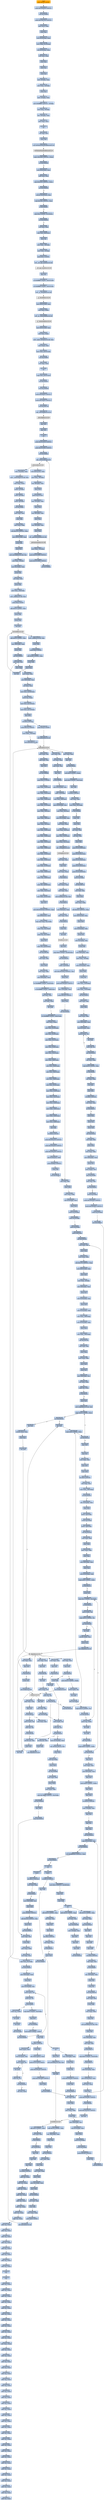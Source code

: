 digraph G {
node[shape=rectangle,style=filled,fillcolor=lightsteelblue,color=lightsteelblue]
bgcolor="transparent"
a0x0100d52dpushl_0x28UINT8[label="start\npushl $0x28<UINT8>",color="lightgrey",fillcolor="orange"];
a0x0100d52fpushl_0x1003b28UINT32[label="0x0100d52f\npushl $0x1003b28<UINT32>"];
a0x0100d534call_0x0100d6f8[label="0x0100d534\ncall 0x0100d6f8"];
a0x0100d6f8pushl_0x100d74aUINT32[label="0x0100d6f8\npushl $0x100d74a<UINT32>"];
a0x0100d6fdmovl_fs_0_eax[label="0x0100d6fd\nmovl %fs:0, %eax"];
a0x0100d703pushl_eax[label="0x0100d703\npushl %eax"];
a0x0100d704movl_0x10esp__eax[label="0x0100d704\nmovl 0x10(%esp), %eax"];
a0x0100d708movl_ebp_0x10esp_[label="0x0100d708\nmovl %ebp, 0x10(%esp)"];
a0x0100d70cleal_0x10esp__ebp[label="0x0100d70c\nleal 0x10(%esp), %ebp"];
a0x0100d710subl_eax_esp[label="0x0100d710\nsubl %eax, %esp"];
a0x0100d712pushl_ebx[label="0x0100d712\npushl %ebx"];
a0x0100d713pushl_esi[label="0x0100d713\npushl %esi"];
a0x0100d714pushl_edi[label="0x0100d714\npushl %edi"];
a0x0100d715movl__8ebp__eax[label="0x0100d715\nmovl -8(%ebp), %eax"];
a0x0100d718movl_esp__24ebp_[label="0x0100d718\nmovl %esp, -24(%ebp)"];
a0x0100d71bpushl_eax[label="0x0100d71b\npushl %eax"];
a0x0100d71cmovl__4ebp__eax[label="0x0100d71c\nmovl -4(%ebp), %eax"];
a0x0100d71fmovl_0xffffffffUINT32__4ebp_[label="0x0100d71f\nmovl $0xffffffff<UINT32>, -4(%ebp)"];
a0x0100d726movl_eax__8ebp_[label="0x0100d726\nmovl %eax, -8(%ebp)"];
a0x0100d729leal__16ebp__eax[label="0x0100d729\nleal -16(%ebp), %eax"];
a0x0100d72cmovl_eax_fs_0[label="0x0100d72c\nmovl %eax, %fs:0"];
a0x0100d732ret[label="0x0100d732\nret"];
a0x0100d539xorl_edi_edi[label="0x0100d539\nxorl %edi, %edi"];
a0x0100d53bpushl_edi[label="0x0100d53b\npushl %edi"];
a0x0100d53ccall_GetModuleHandleA_kernel32_dll[label="0x0100d53c\ncall GetModuleHandleA@kernel32.dll"];
GetModuleHandleA_kernel32_dll[label="GetModuleHandleA@kernel32.dll",color="lightgrey",fillcolor="lightgrey"];
a0x0100d542cmpw_0x5a4dUINT16_eax_[label="0x0100d542\ncmpw $0x5a4d<UINT16>, (%eax)"];
a0x0100d547jne_0x0100d568[label="0x0100d547\njne 0x0100d568"];
a0x0100d549movl_0x3ceax__ecx[label="0x0100d549\nmovl 0x3c(%eax), %ecx"];
a0x0100d54caddl_eax_ecx[label="0x0100d54c\naddl %eax, %ecx"];
a0x0100d54ecmpl_0x4550UINT32_ecx_[label="0x0100d54e\ncmpl $0x4550<UINT32>, (%ecx)"];
a0x0100d554jne_0x0100d568[label="0x0100d554\njne 0x0100d568"];
a0x0100d556movzwl_0x18ecx__eax[label="0x0100d556\nmovzwl 0x18(%ecx), %eax"];
a0x0100d55acmpl_0x10bUINT32_eax[label="0x0100d55a\ncmpl $0x10b<UINT32>, %eax"];
a0x0100d55fje_0x0100d580[label="0x0100d55f\nje 0x0100d580"];
a0x0100d580cmpl_0xeUINT8_0x74ecx_[label="0x0100d580\ncmpl $0xe<UINT8>, 0x74(%ecx)"];
a0x0100d584jbe_0x0100d568[label="0x0100d584\njbe 0x0100d568"];
a0x0100d586xorl_eax_eax[label="0x0100d586\nxorl %eax, %eax"];
a0x0100d588cmpl_edi_0xe8ecx_[label="0x0100d588\ncmpl %edi, 0xe8(%ecx)"];
a0x0100d58esetne_al[label="0x0100d58e\nsetne %al"];
a0x0100d591movl_eax__28ebp_[label="0x0100d591\nmovl %eax, -28(%ebp)"];
a0x0100d594movl_edi__4ebp_[label="0x0100d594\nmovl %edi, -4(%ebp)"];
a0x0100d597pushl_0x1UINT8[label="0x0100d597\npushl $0x1<UINT8>"];
a0x0100d599call___set_app_type_msvcrt_dll[label="0x0100d599\ncall __set_app_type@msvcrt.dll"];
a__set_app_type_msvcrt_dll[label="__set_app_type@msvcrt.dll",color="lightgrey",fillcolor="lightgrey"];
a0x0100d59fpopl_ecx[label="0x0100d59f\npopl %ecx"];
a0x0100d5a0orl_0xffffffffUINT8_0x01015ed8[label="0x0100d5a0\norl $0xffffffff<UINT8>, 0x01015ed8"];
a0x0100d5a7orl_0xffffffffUINT8_0x01015edc[label="0x0100d5a7\norl $0xffffffff<UINT8>, 0x01015edc"];
a0x0100d5aecall___p__fmode_msvcrt_dll[label="0x0100d5ae\ncall __p__fmode@msvcrt.dll"];
a__p__fmode_msvcrt_dll[label="__p__fmode@msvcrt.dll",color="lightgrey",fillcolor="lightgrey"];
a0x0100d5b4movl_0x01015ed4_ecx[label="0x0100d5b4\nmovl 0x01015ed4, %ecx"];
a0x0100d5bamovl_ecx_eax_[label="0x0100d5ba\nmovl %ecx, (%eax)"];
a0x0100d5bccall___p__commode_msvcrt_dll[label="0x0100d5bc\ncall __p__commode@msvcrt.dll"];
a__p__commode_msvcrt_dll[label="__p__commode@msvcrt.dll",color="lightgrey",fillcolor="lightgrey"];
a0x0100d5c2movl_0x01015ed0_ecx[label="0x0100d5c2\nmovl 0x01015ed0, %ecx"];
a0x0100d5c8movl_ecx_eax_[label="0x0100d5c8\nmovl %ecx, (%eax)"];
a0x0100d5camovl__adjust_fdiv_msvcrt_dll_eax[label="0x0100d5ca\nmovl _adjust_fdiv@msvcrt.dll, %eax"];
a0x0100d5cfmovl_eax__eax[label="0x0100d5cf\nmovl (%eax), %eax"];
a0x0100d5d1movl_eax_0x01015ee0[label="0x0100d5d1\nmovl %eax, 0x01015ee0"];
a0x0100d5d6call_0x0100d6f0[label="0x0100d5d6\ncall 0x0100d6f0"];
a0x0100d6f0xorl_eax_eax[label="0x0100d6f0\nxorl %eax, %eax"];
a0x0100d6f2ret[label="0x0100d6f2\nret"];
a0x0100d5dbcmpl_edi_0x01015ac0[label="0x0100d5db\ncmpl %edi, 0x01015ac0"];
a0x0100d5e1jne_0x0100d5ef[label="0x0100d5e1\njne 0x0100d5ef"];
a0x0100d5efcall_0x0100d6d9[label="0x0100d5ef\ncall 0x0100d6d9"];
a0x0100d6d9pushl_0x30000UINT32[label="0x0100d6d9\npushl $0x30000<UINT32>"];
a0x0100d6depushl_0x10000UINT32[label="0x0100d6de\npushl $0x10000<UINT32>"];
a0x0100d6e3call_0x0100d756[label="0x0100d6e3\ncall 0x0100d756"];
a0x0100d756jmp__controlfp_msvcrt_dll[label="0x0100d756\njmp _controlfp@msvcrt.dll"];
a_controlfp_msvcrt_dll[label="_controlfp@msvcrt.dll",color="lightgrey",fillcolor="lightgrey"];
a0x0100d6e8popl_ecx[label="0x0100d6e8\npopl %ecx"];
a0x0100d6e9popl_ecx[label="0x0100d6e9\npopl %ecx"];
a0x0100d6earet[label="0x0100d6ea\nret"];
a0x0100d5f4pushl_0x1015010UINT32[label="0x0100d5f4\npushl $0x1015010<UINT32>"];
a0x0100d5f9pushl_0x101500cUINT32[label="0x0100d5f9\npushl $0x101500c<UINT32>"];
a0x0100d5fecall_0x0100d6ce[label="0x0100d5fe\ncall 0x0100d6ce"];
a0x0100d6cejmp__initterm_msvcrt_dll[label="0x0100d6ce\njmp _initterm@msvcrt.dll"];
a_initterm_msvcrt_dll[label="_initterm@msvcrt.dll",color="lightgrey",fillcolor="lightgrey"];
a0x0100d603movl_0x01015ecc_eax[label="0x0100d603\nmovl 0x01015ecc, %eax"];
a0x0100d608movl_eax__36ebp_[label="0x0100d608\nmovl %eax, -36(%ebp)"];
a0x0100d60bleal__36ebp__eax[label="0x0100d60b\nleal -36(%ebp), %eax"];
a0x0100d60epushl_eax[label="0x0100d60e\npushl %eax"];
a0x0100d60fpushl_0x01015ec8[label="0x0100d60f\npushl 0x01015ec8"];
a0x0100d615leal__32ebp__eax[label="0x0100d615\nleal -32(%ebp), %eax"];
a0x0100d618pushl_eax[label="0x0100d618\npushl %eax"];
a0x0100d619leal__40ebp__eax[label="0x0100d619\nleal -40(%ebp), %eax"];
a0x0100d61cpushl_eax[label="0x0100d61c\npushl %eax"];
a0x0100d61dleal__44ebp__eax[label="0x0100d61d\nleal -44(%ebp), %eax"];
a0x0100d620pushl_eax[label="0x0100d620\npushl %eax"];
a0x0100d621call___getmainargs_msvcrt_dll[label="0x0100d621\ncall __getmainargs@msvcrt.dll"];
a__getmainargs_msvcrt_dll[label="__getmainargs@msvcrt.dll",color="lightgrey",fillcolor="lightgrey"];
a0x0100d627movl_eax__52ebp_[label="0x0100d627\nmovl %eax, -52(%ebp)"];
a0x0100d62apushl_0x1015008UINT32[label="0x0100d62a\npushl $0x1015008<UINT32>"];
a0x0100d62fpushl_0x1015000UINT32[label="0x0100d62f\npushl $0x1015000<UINT32>"];
a0x0100d634call_0x0100d6ce[label="0x0100d634\ncall 0x0100d6ce"];
a0x0100d639movl__32ebp__eax[label="0x0100d639\nmovl -32(%ebp), %eax"];
a0x0100d63cmovl___initenv_msvcrt_dll_ecx[label="0x0100d63c\nmovl __initenv@msvcrt.dll, %ecx"];
a0x0100d642movl_eax_ecx_[label="0x0100d642\nmovl %eax, (%ecx)"];
a0x0100d644pushl__32ebp_[label="0x0100d644\npushl -32(%ebp)"];
a0x0100d647pushl__40ebp_[label="0x0100d647\npushl -40(%ebp)"];
a0x0100d64apushl__44ebp_[label="0x0100d64a\npushl -44(%ebp)"];
a0x0100d64dcall_0x01008af7[label="0x0100d64d\ncall 0x01008af7"];
a0x01008af7movl_edi_edi[label="0x01008af7\nmovl %edi, %edi"];
a0x01008af9pushl_ebp[label="0x01008af9\npushl %ebp"];
a0x01008afamovl_esp_ebp[label="0x01008afa\nmovl %esp, %ebp"];
a0x01008afcsubl_0x220UINT32_esp[label="0x01008afc\nsubl $0x220<UINT32>, %esp"];
a0x01008b02movl_0x01015ab4_eax[label="0x01008b02\nmovl 0x01015ab4, %eax"];
a0x01008b07pushl_ebx[label="0x01008b07\npushl %ebx"];
a0x01008b08pushl_esi[label="0x01008b08\npushl %esi"];
a0x01008b09movl_setvbuf_msvcrt_dll_esi[label="0x01008b09\nmovl setvbuf@msvcrt.dll, %esi"];
a0x01008b0fmovl_eax__4ebp_[label="0x01008b0f\nmovl %eax, -4(%ebp)"];
a0x01008b12movl_0xcebp__eax[label="0x01008b12\nmovl 0xc(%ebp), %eax"];
a0x01008b15pushl_edi[label="0x01008b15\npushl %edi"];
a0x01008b16xorl_ebx_ebx[label="0x01008b16\nxorl %ebx, %ebx"];
a0x01008b18pushl_ebx[label="0x01008b18\npushl %ebx"];
a0x01008b19movl_eax__544ebp_[label="0x01008b19\nmovl %eax, -544(%ebp)"];
a0x01008b1fmovl__iob_msvcrt_dll_eax[label="0x01008b1f\nmovl _iob@msvcrt.dll, %eax"];
a0x01008b24pushl_0x4UINT8[label="0x01008b24\npushl $0x4<UINT8>"];
a0x01008b26addl_0x20UINT8_eax[label="0x01008b26\naddl $0x20<UINT8>, %eax"];
a0x01008b29pushl_ebx[label="0x01008b29\npushl %ebx"];
a0x01008b2apushl_eax[label="0x01008b2a\npushl %eax"];
a0x01008b2bcall_esi[label="0x01008b2b\ncall %esi"];
setvbuf_msvcrt_dll[label="setvbuf@msvcrt.dll",color="lightgrey",fillcolor="lightgrey"];
a0x01008b2dmovl__iob_msvcrt_dll_eax[label="0x01008b2d\nmovl _iob@msvcrt.dll, %eax"];
a0x01008b32pushl_ebx[label="0x01008b32\npushl %ebx"];
a0x01008b33pushl_0x4UINT8[label="0x01008b33\npushl $0x4<UINT8>"];
a0x01008b35addl_0x40UINT8_eax[label="0x01008b35\naddl $0x40<UINT8>, %eax"];
a0x01008b38pushl_ebx[label="0x01008b38\npushl %ebx"];
a0x01008b39pushl_eax[label="0x01008b39\npushl %eax"];
a0x01008b3acall_esi[label="0x01008b3a\ncall %esi"];
a0x01008b3caddl_0x20UINT8_esp[label="0x01008b3c\naddl $0x20<UINT8>, %esp"];
a0x01008b3fleal__540ebp__eax[label="0x01008b3f\nleal -540(%ebp), %eax"];
a0x01008b45pushl_eax[label="0x01008b45\npushl %eax"];
a0x01008b46call_0x01008d49[label="0x01008b46\ncall 0x01008d49"];
a0x01008d49movl_edi_edi[label="0x01008d49\nmovl %edi, %edi"];
a0x01008d4bpushl_ebp[label="0x01008d4b\npushl %ebp"];
a0x01008d4cmovl_esp_ebp[label="0x01008d4c\nmovl %esp, %ebp"];
a0x01008d4emovl_0x8ebp__eax[label="0x01008d4e\nmovl 0x8(%ebp), %eax"];
a0x01008d51xorl_ecx_ecx[label="0x01008d51\nxorl %ecx, %ecx"];
a0x01008d53movl_ecx_0x200eax_[label="0x01008d53\nmovl %ecx, 0x200(%eax)"];
a0x01008d59movb_cl_eax_[label="0x01008d59\nmovb %cl, (%eax)"];
a0x01008d5bmovl_ecx_0x210eax_[label="0x01008d5b\nmovl %ecx, 0x210(%eax)"];
a0x01008d61movl_ecx_0x214eax_[label="0x01008d61\nmovl %ecx, 0x214(%eax)"];
a0x01008d67popl_ebp[label="0x01008d67\npopl %ebp"];
a0x01008d68ret_0x4UINT16[label="0x01008d68\nret $0x4<UINT16>"];
a0x01008b4bpushl_0xc10UINT32[label="0x01008b4b\npushl $0xc10<UINT32>"];
a0x01008b50movl_ebx__24ebp_[label="0x01008b50\nmovl %ebx, -24(%ebp)"];
a0x01008b53call_malloc_msvcrt_dll[label="0x01008b53\ncall malloc@msvcrt.dll"];
malloc_msvcrt_dll[label="malloc@msvcrt.dll",color="lightgrey",fillcolor="lightgrey"];
a0x01008b59movl_eax_esi[label="0x01008b59\nmovl %eax, %esi"];
a0x01008b5bcmpl_ebx_esi[label="0x01008b5b\ncmpl %ebx, %esi"];
a0x01008b5dpopl_ecx[label="0x01008b5d\npopl %ecx"];
a0x01008b5ejne_0x01008b88[label="0x01008b5e\njne 0x01008b88"];
a0x01008b88pushl_0x13UINT8[label="0x01008b88\npushl $0x13<UINT8>"];
a0x01008b8amovl_ebx_0xa0esi_[label="0x01008b8a\nmovl %ebx, 0xa0(%esi)"];
a0x01008b90movl_ebx_0xa4esi_[label="0x01008b90\nmovl %ebx, 0xa4(%esi)"];
a0x01008b96movl_ebx_0xa8esi_[label="0x01008b96\nmovl %ebx, 0xa8(%esi)"];
a0x01008b9cmovl_ebx_0x10esi_[label="0x01008b9c\nmovl %ebx, 0x10(%esi)"];
a0x01008b9fmovl_ebx_0x4esi_[label="0x01008b9f\nmovl %ebx, 0x4(%esi)"];
a0x01008ba2movl_ebx_0x8esi_[label="0x01008ba2\nmovl %ebx, 0x8(%esi)"];
a0x01008ba5movl_ebx_0xcesi_[label="0x01008ba5\nmovl %ebx, 0xc(%esi)"];
a0x01008ba8movl_ebx_0x40esi_[label="0x01008ba8\nmovl %ebx, 0x40(%esi)"];
a0x01008babmovl_ebx_0x44esi_[label="0x01008bab\nmovl %ebx, 0x44(%esi)"];
a0x01008baemovl_ebx_0x5cesi_[label="0x01008bae\nmovl %ebx, 0x5c(%esi)"];
a0x01008bb1movl_ebx_0x68esi_[label="0x01008bb1\nmovl %ebx, 0x68(%esi)"];
a0x01008bb4movl_ebx_0x54esi_[label="0x01008bb4\nmovl %ebx, 0x54(%esi)"];
a0x01008bb7movl_ebx_0x58esi_[label="0x01008bb7\nmovl %ebx, 0x58(%esi)"];
a0x01008bbamovl_ebx_0x70esi_[label="0x01008bba\nmovl %ebx, 0x70(%esi)"];
a0x01008bbdmovl_ebx_0x84esi_[label="0x01008bbd\nmovl %ebx, 0x84(%esi)"];
a0x01008bc3movw_bx_0x80esi_[label="0x01008bc3\nmovw %bx, 0x80(%esi)"];
a0x01008bcamovb_bl_0xb04esi_[label="0x01008bca\nmovb %bl, 0xb04(%esi)"];
a0x01008bd0movl_ebx_0xacesi_[label="0x01008bd0\nmovl %ebx, 0xac(%esi)"];
a0x01008bd6movl_ebx_0xc0cesi_[label="0x01008bd6\nmovl %ebx, 0xc0c(%esi)"];
a0x01008bdcpopl_ecx[label="0x01008bdc\npopl %ecx"];
a0x01008bddmovl_0x20202020UINT32_eax[label="0x01008bdd\nmovl $0x20202020<UINT32>, %eax"];
a0x01008be2leal_0x9b4esi__edi[label="0x01008be2\nleal 0x9b4(%esi), %edi"];
a0x01008be8repz_stosl_eax_es_edi_[label="0x01008be8\nrepz stosl %eax, %es:(%edi)"];
a0x01008beastosw_ax_es_edi_[label="0x01008bea\nstosw %ax, %es:(%edi)"];
a0x01008becstosb_al_es_edi_[label="0x01008bec\nstosb %al, %es:(%edi)"];
a0x01008bedpushl_esi[label="0x01008bed\npushl %esi"];
a0x01008beemovb_bl_0xa03esi_[label="0x01008bee\nmovb %bl, 0xa03(%esi)"];
a0x01008bf4call_0x01006198[label="0x01008bf4\ncall 0x01006198"];
a0x01006198movl_edi_edi[label="0x01006198\nmovl %edi, %edi"];
a0x0100619apushl_ebp[label="0x0100619a\npushl %ebp"];
a0x0100619bmovl_esp_ebp[label="0x0100619b\nmovl %esp, %ebp"];
a0x0100619dmovl_0x8ebp__eax[label="0x0100619d\nmovl 0x8(%ebp), %eax"];
a0x010061a0orl_0xffffffffUINT8_0x20eax_[label="0x010061a0\norl $0xffffffff<UINT8>, 0x20(%eax)"];
a0x010061a4orl_0xffffffffUINT8_0x88eax_[label="0x010061a4\norl $0xffffffff<UINT8>, 0x88(%eax)"];
a0x010061abxorl_ecx_ecx[label="0x010061ab\nxorl %ecx, %ecx"];
a0x010061adxorl_edx_edx[label="0x010061ad\nxorl %edx, %edx"];
a0x010061afincl_edx[label="0x010061af\nincl %edx"];
a0x010061b0orl_0xffffffffUINT8_0x8ceax_[label="0x010061b0\norl $0xffffffff<UINT8>, 0x8c(%eax)"];
a0x010061b7movl_ecx_eax_[label="0x010061b7\nmovl %ecx, (%eax)"];
a0x010061b9movl_ecx_0x14eax_[label="0x010061b9\nmovl %ecx, 0x14(%eax)"];
a0x010061bcmovl_ecx_0x18eax_[label="0x010061bc\nmovl %ecx, 0x18(%eax)"];
a0x010061bfmovl_ecx_0x1ceax_[label="0x010061bf\nmovl %ecx, 0x1c(%eax)"];
a0x010061c2movl_ecx_0x38eax_[label="0x010061c2\nmovl %ecx, 0x38(%eax)"];
a0x010061c5movl_ecx_0x3ceax_[label="0x010061c5\nmovl %ecx, 0x3c(%eax)"];
a0x010061c8movl_ecx_0x60eax_[label="0x010061c8\nmovl %ecx, 0x60(%eax)"];
a0x010061cbmovl_ecx_0x64eax_[label="0x010061cb\nmovl %ecx, 0x64(%eax)"];
a0x010061cemovl_ecx_0x6ceax_[label="0x010061ce\nmovl %ecx, 0x6c(%eax)"];
a0x010061d1movl_ecx_0xb0eax_[label="0x010061d1\nmovl %ecx, 0xb0(%eax)"];
a0x010061d7movl_ecx_0x24eax_[label="0x010061d7\nmovl %ecx, 0x24(%eax)"];
a0x010061damovl_ecx_0x28eax_[label="0x010061da\nmovl %ecx, 0x28(%eax)"];
a0x010061ddmovl_ecx_0x2ceax_[label="0x010061dd\nmovl %ecx, 0x2c(%eax)"];
a0x010061e0movl_ecx_0x30eax_[label="0x010061e0\nmovl %ecx, 0x30(%eax)"];
a0x010061e3movl_edx_0x90eax_[label="0x010061e3\nmovl %edx, 0x90(%eax)"];
a0x010061e9movl_edx_0x94eax_[label="0x010061e9\nmovl %edx, 0x94(%eax)"];
a0x010061efmovl_ecx_0x98eax_[label="0x010061ef\nmovl %ecx, 0x98(%eax)"];
a0x010061f5popl_ebp[label="0x010061f5\npopl %ebp"];
a0x010061f6ret_0x4UINT16[label="0x010061f6\nret $0x4<UINT16>"];
a0x01008bf9pushl_0x1002524UINT32[label="0x01008bf9\npushl $0x1002524<UINT32>"];
a0x01008bfepushl_0x1001850UINT32[label="0x01008bfe\npushl $0x1001850<UINT32>"];
a0x01008c03pushl_0x1002e38UINT32[label="0x01008c03\npushl $0x1002e38<UINT32>"];
a0x01008c08leal_0x1b4esi__edi[label="0x01008c08\nleal 0x1b4(%esi), %edi"];
a0x01008c0epushl_0x800UINT32[label="0x01008c0e\npushl $0x800<UINT32>"];
a0x01008c13pushl_edi[label="0x01008c13\npushl %edi"];
a0x01008c14call_0x0100c6b1[label="0x01008c14\ncall 0x0100c6b1"];
a0x0100c6b1movl_edi_edi[label="0x0100c6b1\nmovl %edi, %edi"];
a0x0100c6b3pushl_ebp[label="0x0100c6b3\npushl %ebp"];
a0x0100c6b4movl_esp_ebp[label="0x0100c6b4\nmovl %esp, %ebp"];
a0x0100c6b6leal_0x18ebp__eax[label="0x0100c6b6\nleal 0x18(%ebp), %eax"];
a0x0100c6b9pushl_eax[label="0x0100c6b9\npushl %eax"];
a0x0100c6bapushl_0x14ebp_[label="0x0100c6ba\npushl 0x14(%ebp)"];
a0x0100c6bdpushl_0x10ebp_[label="0x0100c6bd\npushl 0x10(%ebp)"];
a0x0100c6c0pushl_0xcebp_[label="0x0100c6c0\npushl 0xc(%ebp)"];
a0x0100c6c3pushl_0x8ebp_[label="0x0100c6c3\npushl 0x8(%ebp)"];
a0x0100c6c6call_0x0100c429[label="0x0100c6c6\ncall 0x0100c429"];
a0x0100c429movl_edi_edi[label="0x0100c429\nmovl %edi, %edi"];
a0x0100c42bpushl_ebp[label="0x0100c42b\npushl %ebp"];
a0x0100c42cmovl_esp_ebp[label="0x0100c42c\nmovl %esp, %ebp"];
a0x0100c42esubl_0x270UINT32_esp[label="0x0100c42e\nsubl $0x270<UINT32>, %esp"];
a0x0100c434movl_0x01015ab4_eax[label="0x0100c434\nmovl 0x01015ab4, %eax"];
a0x0100c439pushl_ebx[label="0x0100c439\npushl %ebx"];
a0x0100c43amovl_eax__4ebp_[label="0x0100c43a\nmovl %eax, -4(%ebp)"];
a0x0100c43dmovl_0x8ebp__eax[label="0x0100c43d\nmovl 0x8(%ebp), %eax"];
a0x0100c440pushl_esi[label="0x0100c440\npushl %esi"];
a0x0100c441movl_0x18ebp__esi[label="0x0100c441\nmovl 0x18(%ebp), %esi"];
a0x0100c444pushl_edi[label="0x0100c444\npushl %edi"];
a0x0100c445movl_0x14ebp__edi[label="0x0100c445\nmovl 0x14(%ebp), %edi"];
a0x0100c448movl_eax__568ebp_[label="0x0100c448\nmovl %eax, -568(%ebp)"];
a0x0100c44emovl_0x10ebp__eax[label="0x0100c44e\nmovl 0x10(%ebp), %eax"];
a0x0100c451pushl_eax[label="0x0100c451\npushl %eax"];
a0x0100c452movl_eax__584ebp_[label="0x0100c452\nmovl %eax, -584(%ebp)"];
a0x0100c458call_0x0100c295[label="0x0100c458\ncall 0x0100c295"];
a0x0100c295movl_edi_edi[label="0x0100c295\nmovl %edi, %edi"];
a0x0100c297pushl_ebp[label="0x0100c297\npushl %ebp"];
a0x0100c298movl_esp_ebp[label="0x0100c298\nmovl %esp, %ebp"];
a0x0100c29apushl_ebx[label="0x0100c29a\npushl %ebx"];
a0x0100c29bpushl_esi[label="0x0100c29b\npushl %esi"];
a0x0100c29cmovl_0x8ebp__esi[label="0x0100c29c\nmovl 0x8(%ebp), %esi"];
a0x0100c29fxorl_ebx_ebx[label="0x0100c29f\nxorl %ebx, %ebx"];
a0x0100c2a1cmpb_bl_esi_[label="0x0100c2a1\ncmpb %bl, (%esi)"];
a0x0100c2a3je_0x0100c2ec[label="0x0100c2a3\nje 0x0100c2ec"];
a0x0100c2a5pushl_edi[label="0x0100c2a5\npushl %edi"];
a0x0100c2a6movl_isdigit_msvcrt_dll_edi[label="0x0100c2a6\nmovl isdigit@msvcrt.dll, %edi"];
a0x0100c2accmpb_0x25UINT8_esi_[label="0x0100c2ac\ncmpb $0x25<UINT8>, (%esi)"];
a0x0100c2afjne_0x0100c2e5[label="0x0100c2af\njne 0x0100c2e5"];
a0x0100c2e5incl_esi[label="0x0100c2e5\nincl %esi"];
a0x0100c2e6cmpb_0x0UINT8_esi_[label="0x0100c2e6\ncmpb $0x0<UINT8>, (%esi)"];
a0x0100c2e9jne_0x0100c2ac[label="0x0100c2e9\njne 0x0100c2ac"];
a0x0100c2b1incl_esi[label="0x0100c2b1\nincl %esi"];
a0x0100c2b2movzbl_esi__eax[label="0x0100c2b2\nmovzbl (%esi), %eax"];
a0x0100c2b5pushl_eax[label="0x0100c2b5\npushl %eax"];
a0x0100c2b6call_edi[label="0x0100c2b6\ncall %edi"];
isdigit_msvcrt_dll[label="isdigit@msvcrt.dll",color="lightgrey",fillcolor="lightgrey"];
a0x0100c2b8testl_eax_eax[label="0x0100c2b8\ntestl %eax, %eax"];
a0x0100c2bapopl_ecx[label="0x0100c2ba\npopl %ecx"];
a0x0100c2bbje_0x0100c2e5[label="0x0100c2bb\nje 0x0100c2e5"];
a0x0100c2bdpushl_esi[label="0x0100c2bd\npushl %esi"];
a0x0100c2ebpopl_edi[label="0x0100c2eb\npopl %edi"];
a0x0100c2ecpopl_esi[label="0x0100c2ec\npopl %esi"];
a0x0100c2edmovl_ebx_eax[label="0x0100c2ed\nmovl %ebx, %eax"];
a0x0100c2efpopl_ebx[label="0x0100c2ef\npopl %ebx"];
a0x0100c2f0popl_ebp[label="0x0100c2f0\npopl %ebp"];
a0x0100c2f1ret_0x4UINT16[label="0x0100c2f1\nret $0x4<UINT16>"];
a0x0100c45dtestl_eax_eax[label="0x0100c45d\ntestl %eax, %eax"];
a0x0100c45fmovl_eax__580ebp_[label="0x0100c45f\nmovl %eax, -580(%ebp)"];
a0x0100c465jle_0x0100c65d[label="0x0100c465\njle 0x0100c65d"];
a0x0100c65dleal__624ebp__eax[label="0x0100c65d\nleal -624(%ebp), %eax"];
a0x0100c663pushl_eax[label="0x0100c663\npushl %eax"];
a0x0100c664pushl__584ebp_[label="0x0100c664\npushl -584(%ebp)"];
a0x0100c66apushl_0xcebp_[label="0x0100c66a\npushl 0xc(%ebp)"];
a0x0100c66dpushl__568ebp_[label="0x0100c66d\npushl -568(%ebp)"];
a0x0100c673call_0x0100c36c[label="0x0100c673\ncall 0x0100c36c"];
a0x0100c36cmovl_edi_edi[label="0x0100c36c\nmovl %edi, %edi"];
a0x0100c36epushl_ebp[label="0x0100c36e\npushl %ebp"];
a0x0100c36fmovl_esp_ebp[label="0x0100c36f\nmovl %esp, %ebp"];
a0x0100c371pushl_ebx[label="0x0100c371\npushl %ebx"];
a0x0100c372movl_0x8ebp__ebx[label="0x0100c372\nmovl 0x8(%ebp), %ebx"];
a0x0100c375pushl_edi[label="0x0100c375\npushl %edi"];
a0x0100c376movl_0x10ebp__edi[label="0x0100c376\nmovl 0x10(%ebp), %edi"];
a0x0100c379cmpb_0x0UINT8_edi_[label="0x0100c379\ncmpb $0x0<UINT8>, (%edi)"];
a0x0100c37cje_0x0100c416[label="0x0100c37c\nje 0x0100c416"];
a0x0100c382pushl_esi[label="0x0100c382\npushl %esi"];
a0x0100c383cmpl_0x1UINT8_0xcebp_[label="0x0100c383\ncmpl $0x1<UINT8>, 0xc(%ebp)"];
a0x0100c387jle_0x0100c415[label="0x0100c387\njle 0x0100c415"];
a0x0100c38dmovb_edi__al[label="0x0100c38d\nmovb (%edi), %al"];
a0x0100c38fcmpb_0x25UINT8_al[label="0x0100c38f\ncmpb $0x25<UINT8>, %al"];
a0x0100c391jne_0x0100c405[label="0x0100c391\njne 0x0100c405"];
a0x0100c405movb_al_ebx_[label="0x0100c405\nmovb %al, (%ebx)"];
a0x0100c407incl_ebx[label="0x0100c407\nincl %ebx"];
a0x0100c408incl_edi[label="0x0100c408\nincl %edi"];
a0x0100c409decl_0xcebp_[label="0x0100c409\ndecl 0xc(%ebp)"];
a0x0100c40ccmpb_0x0UINT8_edi_[label="0x0100c40c\ncmpb $0x0<UINT8>, (%edi)"];
a0x0100c40fjne_0x0100c383[label="0x0100c40f\njne 0x0100c383"];
a0x0100c393incl_edi[label="0x0100c393\nincl %edi"];
a0x0100c394movzbl_edi__eax[label="0x0100c394\nmovzbl (%edi), %eax"];
a0x0100c397pushl_eax[label="0x0100c397\npushl %eax"];
a0x0100c398call_isdigit_msvcrt_dll[label="0x0100c398\ncall isdigit@msvcrt.dll"];
a0x0100c39etestl_eax_eax[label="0x0100c39e\ntestl %eax, %eax"];
a0x0100c3a0popl_ecx[label="0x0100c3a0\npopl %ecx"];
a0x0100c3a1je_0x0100c3f5[label="0x0100c3a1\nje 0x0100c3f5"];
a0x0100c3f5movb_0x25UINT8_ebx_[label="0x0100c3f5\nmovb $0x25<UINT8>, (%ebx)"];
a0x0100c3f8movb_edi__al[label="0x0100c3f8\nmovb (%edi), %al"];
a0x0100c3faincl_ebx[label="0x0100c3fa\nincl %ebx"];
a0x0100c3fbdecl_0xcebp_[label="0x0100c3fb\ndecl 0xc(%ebp)"];
a0x0100c3fecmpb_0x25UINT8_al[label="0x0100c3fe\ncmpb $0x25<UINT8>, %al"];
a0x0100c400jne_0x0100c405[label="0x0100c400\njne 0x0100c405"];
a0x0100c415popl_esi[label="0x0100c415\npopl %esi"];
a0x0100c416movl_ebx_eax[label="0x0100c416\nmovl %ebx, %eax"];
a0x0100c418subl_0x8ebp__eax[label="0x0100c418\nsubl 0x8(%ebp), %eax"];
a0x0100c41bpopl_edi[label="0x0100c41b\npopl %edi"];
a0x0100c41cmovb_0x0UINT8_ebx_[label="0x0100c41c\nmovb $0x0<UINT8>, (%ebx)"];
a0x0100c41fpopl_ebx[label="0x0100c41f\npopl %ebx"];
a0x0100c420popl_ebp[label="0x0100c420\npopl %ebp"];
a0x0100c421ret_0x10UINT16[label="0x0100c421\nret $0x10<UINT16>"];
a0x0100c678movl__4ebp__ecx[label="0x0100c678\nmovl -4(%ebp), %ecx"];
a0x0100c67bpopl_edi[label="0x0100c67b\npopl %edi"];
a0x0100c67cpopl_esi[label="0x0100c67c\npopl %esi"];
a0x0100c67dpopl_ebx[label="0x0100c67d\npopl %ebx"];
a0x0100c67ecall_0x0100d415[label="0x0100c67e\ncall 0x0100d415"];
a0x0100d415cmpl_0x01015ab4_ecx[label="0x0100d415\ncmpl 0x01015ab4, %ecx"];
a0x0100d41bjne_0x0100d426[label="0x0100d41b\njne 0x0100d426"];
a0x0100d41dtestl_0xffff0000UINT32_ecx[label="0x0100d41d\ntestl $0xffff0000<UINT32>, %ecx"];
a0x0100d423jne_0x0100d426[label="0x0100d423\njne 0x0100d426"];
a0x0100d425ret[label="0x0100d425\nret"];
a0x0100c683leave_[label="0x0100c683\nleave "];
a0x0100c684ret_0x14UINT16[label="0x0100c684\nret $0x14<UINT16>"];
a0x0100c6cbpopl_ebp[label="0x0100c6cb\npopl %ebp"];
a0x0100c6ccret[label="0x0100c6cc\nret"];
a0x01008c19pushl_edi[label="0x01008c19\npushl %edi"];
a0x01008c1amovl_printf_msvcrt_dll_edi[label="0x01008c1a\nmovl printf@msvcrt.dll, %edi"];
a0x01008c20call_edi[label="0x01008c20\ncall %edi"];
printf_msvcrt_dll[label="printf@msvcrt.dll",color="lightgrey",fillcolor="lightgrey"];
a0x01008c22addl_0x18UINT8_esp[label="0x01008c22\naddl $0x18<UINT8>, %esp"];
a0x01008c25leal__540ebp__eax[label="0x01008c25\nleal -540(%ebp), %eax"];
a0x01008c2bpushl_eax[label="0x01008c2b\npushl %eax"];
a0x01008c2cpushl_esi[label="0x01008c2c\npushl %esi"];
a0x01008c2dcall_0x01004a50[label="0x01008c2d\ncall 0x01004a50"];
a0x01004a50movl_edi_edi[label="0x01004a50\nmovl %edi, %edi"];
a0x01004a52pushl_ebp[label="0x01004a52\npushl %ebp"];
a0x01004a53movl_esp_ebp[label="0x01004a53\nmovl %esp, %ebp"];
a0x01004a55pushl_ebx[label="0x01004a55\npushl %ebx"];
a0x01004a56movl_0xcebp__ebx[label="0x01004a56\nmovl 0xc(%ebp), %ebx"];
a0x01004a59pushl_ebx[label="0x01004a59\npushl %ebx"];
a0x01004a5acall_0x0100ceb5[label="0x01004a5a\ncall 0x0100ceb5"];
a0x0100ceb5movl_edi_edi[label="0x0100ceb5\nmovl %edi, %edi"];
a0x0100ceb7pushl_ebp[label="0x0100ceb7\npushl %ebp"];
a0x0100ceb8movl_esp_ebp[label="0x0100ceb8\nmovl %esp, %ebp"];
a0x0100cebapushl_0x8UINT8[label="0x0100ceba\npushl $0x8<UINT8>"];
a0x0100cebccall_malloc_msvcrt_dll[label="0x0100cebc\ncall malloc@msvcrt.dll"];
a0x0100cec2testl_eax_eax[label="0x0100cec2\ntestl %eax, %eax"];
a0x0100cec4popl_ecx[label="0x0100cec4\npopl %ecx"];
a0x0100cec5jne_0x0100cee5[label="0x0100cec5\njne 0x0100cee5"];
a0x0100cee5andl_0x0UINT8_eax_[label="0x0100cee5\nandl $0x0<UINT8>, (%eax)"];
a0x0100cee8andl_0x0UINT8_0x4eax_[label="0x0100cee8\nandl $0x0<UINT8>, 0x4(%eax)"];
a0x0100ceecpopl_ebp[label="0x0100ceec\npopl %ebp"];
a0x0100ceedret_0x4UINT16[label="0x0100ceed\nret $0x4<UINT16>"];
a0x01004a5ftestl_eax_eax[label="0x01004a5f\ntestl %eax, %eax"];
a0x01004a61movl_eax_0xcebp_[label="0x01004a61\nmovl %eax, 0xc(%ebp)"];
a0x01004a64je_0x01004aa8[label="0x01004a64\nje 0x01004aa8"];
a0x01004a66pushl_esi[label="0x01004a66\npushl %esi"];
a0x01004a67pushl_edi[label="0x01004a67\npushl %edi"];
a0x01004a68xorl_edi_edi[label="0x01004a68\nxorl %edi, %edi"];
a0x01004a6axorl_esi_esi[label="0x01004a6a\nxorl %esi, %esi"];
a0x01004a6cpushl_ebx[label="0x01004a6c\npushl %ebx"];
a0x01004a6dpushl_0x1015430esi_[label="0x01004a6d\npushl 0x1015430(%esi)"];
a0x01004a73pushl_0x101542cesi_[label="0x01004a73\npushl 0x101542c(%esi)"];
a0x01004a79pushl_0x1015428esi_[label="0x01004a79\npushl 0x1015428(%esi)"];
a0x01004a7fpushl_0x1015424esi_[label="0x01004a7f\npushl 0x1015424(%esi)"];
a0x01004a85pushl_0x1015420esi_[label="0x01004a85\npushl 0x1015420(%esi)"];
a0x01004a8bpushl_0xcebp_[label="0x01004a8b\npushl 0xc(%ebp)"];
a0x01004a8ecall_0x0100d12a[label="0x01004a8e\ncall 0x0100d12a"];
a0x0100d12amovl_edi_edi[label="0x0100d12a\nmovl %edi, %edi"];
a0x0100d12cpushl_ebp[label="0x0100d12c\npushl %ebp"];
a0x0100d12dmovl_esp_ebp[label="0x0100d12d\nmovl %esp, %ebp"];
a0x0100d12fsubl_0x20cUINT32_esp[label="0x0100d12f\nsubl $0x20c<UINT32>, %esp"];
a0x0100d135movl_0x01015ab4_eax[label="0x0100d135\nmovl 0x01015ab4, %eax"];
a0x0100d13apushl_ebx[label="0x0100d13a\npushl %ebx"];
a0x0100d13bmovl_0x20ebp__ebx[label="0x0100d13b\nmovl 0x20(%ebp), %ebx"];
a0x0100d13epushl_esi[label="0x0100d13e\npushl %esi"];
a0x0100d13fmovl_0xcebp__esi[label="0x0100d13f\nmovl 0xc(%ebp), %esi"];
a0x0100d142pushl_edi[label="0x0100d142\npushl %edi"];
a0x0100d143movl_0x8ebp__edi[label="0x0100d143\nmovl 0x8(%ebp), %edi"];
a0x0100d146movl_eax__4ebp_[label="0x0100d146\nmovl %eax, -4(%ebp)"];
a0x0100d149movl_0x10ebp__eax[label="0x0100d149\nmovl 0x10(%ebp), %eax"];
a0x0100d14cpushl_ebx[label="0x0100d14c\npushl %ebx"];
a0x0100d14dpushl_esi[label="0x0100d14d\npushl %esi"];
a0x0100d14emovl_esi__520ebp_[label="0x0100d14e\nmovl %esi, -520(%ebp)"];
a0x0100d154movl_eax__524ebp_[label="0x0100d154\nmovl %eax, -524(%ebp)"];
a0x0100d15acall_0x0100cf87[label="0x0100d15a\ncall 0x0100cf87"];
a0x0100cf87movl_edi_edi[label="0x0100cf87\nmovl %edi, %edi"];
a0x0100cf89pushl_ebp[label="0x0100cf89\npushl %ebp"];
a0x0100cf8amovl_esp_ebp[label="0x0100cf8a\nmovl %esp, %ebp"];
a0x0100cf8cmovl_0x8ebp__eax[label="0x0100cf8c\nmovl 0x8(%ebp), %eax"];
a0x0100cf8fleal_0x1eax__ecx[label="0x0100cf8f\nleal 0x1(%eax), %ecx"];
a0x0100cf92movb_eax__dl[label="0x0100cf92\nmovb (%eax), %dl"];
a0x0100cf94incl_eax[label="0x0100cf94\nincl %eax"];
a0x0100cf95testb_dl_dl[label="0x0100cf95\ntestb %dl, %dl"];
a0x0100cf97jne_0x0100cf92[label="0x0100cf97\njne 0x0100cf92"];
a0x0100cf99subl_ecx_eax[label="0x0100cf99\nsubl %ecx, %eax"];
a0x0100cf9bcmpl_0x20UINT8_eax[label="0x0100cf9b\ncmpl $0x20<UINT8>, %eax"];
a0x0100cf9ejb_0x0100cfbe[label="0x0100cf9e\njb 0x0100cfbe"];
a0x0100cfbexorl_eax_eax[label="0x0100cfbe\nxorl %eax, %eax"];
a0x0100cfc0incl_eax[label="0x0100cfc0\nincl %eax"];
a0x0100cfc1popl_ebp[label="0x0100cfc1\npopl %ebp"];
a0x0100cfc2ret_0x8UINT16[label="0x0100cfc2\nret $0x8<UINT16>"];
a0x0100d15ftestl_eax_eax[label="0x0100d15f\ntestl %eax, %eax"];
a0x0100d161je_0x0100d241[label="0x0100d161\nje 0x0100d241"];
a0x0100d167pushl_ebx[label="0x0100d167\npushl %ebx"];
a0x0100d168pushl_esi[label="0x0100d168\npushl %esi"];
a0x0100d169pushl_edi[label="0x0100d169\npushl %edi"];
a0x0100d16acall_0x0100cfca[label="0x0100d16a\ncall 0x0100cfca"];
a0x0100cfcamovl_edi_edi[label="0x0100cfca\nmovl %edi, %edi"];
a0x0100cfccpushl_ebp[label="0x0100cfcc\npushl %ebp"];
a0x0100cfcdmovl_esp_ebp[label="0x0100cfcd\nmovl %esp, %ebp"];
a0x0100cfcfmovl_0x8ebp__eax[label="0x0100cfcf\nmovl 0x8(%ebp), %eax"];
a0x0100cfd2pushl_esi[label="0x0100cfd2\npushl %esi"];
a0x0100cfd3movl_eax__esi[label="0x0100cfd3\nmovl (%eax), %esi"];
a0x0100cfd5jmp_0x0100cfeb[label="0x0100cfd5\njmp 0x0100cfeb"];
a0x0100cfebtestl_esi_esi[label="0x0100cfeb\ntestl %esi, %esi"];
a0x0100cfedjne_0x0100cfd7[label="0x0100cfed\njne 0x0100cfd7"];
a0x0100cfefpushl_0xcebp_[label="0x0100cfef\npushl 0xc(%ebp)"];
a0x0100cff2pushl_0x1001850UINT32[label="0x0100cff2\npushl $0x1001850<UINT32>"];
a0x0100cff7pushl_0x1003a6cUINT32[label="0x0100cff7\npushl $0x1003a6c<UINT32>"];
a0x0100cffcpushl_0x10ebp_[label="0x0100cffc\npushl 0x10(%ebp)"];
a0x0100cfffcall_0x01008d19[label="0x0100cfff\ncall 0x01008d19"];
a0x01008d19movl_edi_edi[label="0x01008d19\nmovl %edi, %edi"];
a0x01008d1bpushl_ebp[label="0x01008d1b\npushl %ebp"];
a0x01008d1cmovl_esp_ebp[label="0x01008d1c\nmovl %esp, %ebp"];
a0x01008d1epushl_esi[label="0x01008d1e\npushl %esi"];
a0x01008d1fmovl_0x8ebp__esi[label="0x01008d1f\nmovl 0x8(%ebp), %esi"];
a0x01008d22leal_0x14ebp__eax[label="0x01008d22\nleal 0x14(%ebp), %eax"];
a0x01008d25pushl_eax[label="0x01008d25\npushl %eax"];
a0x01008d26pushl_0x10ebp_[label="0x01008d26\npushl 0x10(%ebp)"];
a0x01008d29pushl_0xcebp_[label="0x01008d29\npushl 0xc(%ebp)"];
a0x01008d2cpushl_0x200UINT32[label="0x01008d2c\npushl $0x200<UINT32>"];
a0x01008d31pushl_esi[label="0x01008d31\npushl %esi"];
a0x01008d32call_0x0100c429[label="0x01008d32\ncall 0x0100c429"];
a0x01008d37movl_0x1UINT32_0x200esi_[label="0x01008d37\nmovl $0x1<UINT32>, 0x200(%esi)"];
a0x01008d41popl_esi[label="0x01008d41\npopl %esi"];
a0x01008d42popl_ebp[label="0x01008d42\npopl %ebp"];
a0x01008d43ret[label="0x01008d43\nret"];
a0x0100d004addl_0x10UINT8_esp[label="0x0100d004\naddl $0x10<UINT8>, %esp"];
a0x0100d007xorl_eax_eax[label="0x0100d007\nxorl %eax, %eax"];
a0x0100d009popl_esi[label="0x0100d009\npopl %esi"];
a0x0100d00apopl_ebp[label="0x0100d00a\npopl %ebp"];
a0x0100d00bret_0xcUINT16[label="0x0100d00b\nret $0xc<UINT16>"];
a0x0100d16ftestl_eax_eax[label="0x0100d16f\ntestl %eax, %eax"];
a0x0100d171je_0x0100d18c[label="0x0100d171\nje 0x0100d18c"];
a0x0100d18cpushl_ebx[label="0x0100d18c\npushl %ebx"];
a0x0100d18dcall_0x01008d49[label="0x0100d18d\ncall 0x01008d49"];
a0x0100d192pushl_0x20UINT8[label="0x0100d192\npushl $0x20<UINT8>"];
a0x0100d194call_malloc_msvcrt_dll[label="0x0100d194\ncall malloc@msvcrt.dll"];
a0x0100d19amovl_eax_esi[label="0x0100d19a\nmovl %eax, %esi"];
a0x0100d19cxorl_eax_eax[label="0x0100d19c\nxorl %eax, %eax"];
a0x0100d19ecmpl_eax_esi[label="0x0100d19e\ncmpl %eax, %esi"];
a0x0100d1a0popl_ecx[label="0x0100d1a0\npopl %ecx"];
a0x0100d1a1je_0x0100d200[label="0x0100d1a1\nje 0x0100d200"];
a0x0100d1a3movl_0x14ebp__ecx[label="0x0100d1a3\nmovl 0x14(%ebp), %ecx"];
a0x0100d1a6pushl__520ebp_[label="0x0100d1a6\npushl -520(%ebp)"];
a0x0100d1acmovl_ecx_0x8esi_[label="0x0100d1ac\nmovl %ecx, 0x8(%esi)"];
a0x0100d1afmovl_0x18ebp__ecx[label="0x0100d1af\nmovl 0x18(%ebp), %ecx"];
a0x0100d1b2movl_ecx_0xcesi_[label="0x0100d1b2\nmovl %ecx, 0xc(%esi)"];
a0x0100d1b5movl_0x1cebp__ecx[label="0x0100d1b5\nmovl 0x1c(%ebp), %ecx"];
a0x0100d1b8movl_eax_esi_[label="0x0100d1b8\nmovl %eax, (%esi)"];
a0x0100d1bamovl_eax_0x4esi_[label="0x0100d1ba\nmovl %eax, 0x4(%esi)"];
a0x0100d1bdmovl_ecx_0x10esi_[label="0x0100d1bd\nmovl %ecx, 0x10(%esi)"];
a0x0100d1c0movl_eax_0x1cesi_[label="0x0100d1c0\nmovl %eax, 0x1c(%esi)"];
a0x0100d1c3call__strdup_msvcrt_dll[label="0x0100d1c3\ncall _strdup@msvcrt.dll"];
a_strdup_msvcrt_dll[label="_strdup@msvcrt.dll",color="lightgrey",fillcolor="lightgrey"];
a0x0100d1c9testl_eax_eax[label="0x0100d1c9\ntestl %eax, %eax"];
a0x0100d1cbpopl_ecx[label="0x0100d1cb\npopl %ecx"];
a0x0100d1ccmovl_eax_esi_[label="0x0100d1cc\nmovl %eax, (%esi)"];
a0x0100d1ceje_0x0100d1e1[label="0x0100d1ce\nje 0x0100d1e1"];
a0x0100d1e1movl_esi__eax[label="0x0100d1e1\nmovl (%esi), %eax"];
a0x0100d1e3testl_eax_eax[label="0x0100d1e3\ntestl %eax, %eax"];
a0x0100d1e5movl_free_msvcrt_dll_edi[label="0x0100d1e5\nmovl free@msvcrt.dll, %edi"];
a0x0100d1ebje_0x0100d1f1[label="0x0100d1eb\nje 0x0100d1f1"];
a0x0100d1f1movl_0x4esi__eax[label="0x0100d1f1\nmovl 0x4(%esi), %eax"];
a0x0100d1f4testl_eax_eax[label="0x0100d1f4\ntestl %eax, %eax"];
a0x0100d1f6je_0x0100d1fc[label="0x0100d1f6\nje 0x0100d1fc"];
a0x0100d1fcpushl_esi[label="0x0100d1fc\npushl %esi"];
a0x0100d1fdcall_edi[label="0x0100d1fd\ncall %edi"];
free_msvcrt_dll[label="free@msvcrt.dll",color="lightgrey",fillcolor="lightgrey"];
a0x0100d1ffpopl_ecx[label="0x0100d1ff\npopl %ecx"];
a0x0100d200cmpl_0x0UINT8_0x200ebx_[label="0x0100d200\ncmpl $0x0<UINT8>, 0x200(%ebx)"];
a0x0100d207jne_0x0100d241[label="0x0100d207\njne 0x0100d241"];
a0x0100d209pushl__520ebp_[label="0x0100d209\npushl -520(%ebp)"];
a0x0100d20fmovl_0x1001850UINT32_esi[label="0x0100d20f\nmovl $0x1001850<UINT32>, %esi"];
a0x0100d214pushl_esi[label="0x0100d214\npushl %esi"];
a0x0100d215pushl_0x1003adcUINT32[label="0x0100d215\npushl $0x1003adc<UINT32>"];
a0x0100d21aleal__516ebp__eax[label="0x0100d21a\nleal -516(%ebp), %eax"];
a0x0100d220pushl_0x200UINT32[label="0x0100d220\npushl $0x200<UINT32>"];
a0x0100d225pushl_eax[label="0x0100d225\npushl %eax"];
a0x0100d226call_0x0100c6b1[label="0x0100d226\ncall 0x0100c6b1"];
a0x0100d22bleal__516ebp__eax[label="0x0100d22b\nleal -516(%ebp), %eax"];
a0x0100d231pushl_eax[label="0x0100d231\npushl %eax"];
a0x0100d232pushl_esi[label="0x0100d232\npushl %esi"];
a0x0100d233pushl_0x1002ebcUINT32[label="0x0100d233\npushl $0x1002ebc<UINT32>"];
a0x0100d238pushl_ebx[label="0x0100d238\npushl %ebx"];
a0x0100d239call_0x01008d19[label="0x0100d239\ncall 0x01008d19"];
a0x0100d23eaddl_0x24UINT8_esp[label="0x0100d23e\naddl $0x24<UINT8>, %esp"];
a0x0100d241xorl_eax_eax[label="0x0100d241\nxorl %eax, %eax"];
a0x0100d243jmp_0x0100d266[label="0x0100d243\njmp 0x0100d266"];
a0x0100d266movl__4ebp__ecx[label="0x0100d266\nmovl -4(%ebp), %ecx"];
a0x0100d269popl_edi[label="0x0100d269\npopl %edi"];
a0x0100d26apopl_esi[label="0x0100d26a\npopl %esi"];
a0x0100d26bpopl_ebx[label="0x0100d26b\npopl %ebx"];
a0x0100d26ccall_0x0100d415[label="0x0100d26c\ncall 0x0100d415"];
a0x0100d271leave_[label="0x0100d271\nleave "];
a0x0100d272ret_0x1cUINT16[label="0x0100d272\nret $0x1c<UINT16>"];
a0x01004a93testl_eax_eax[label="0x01004a93\ntestl %eax, %eax"];
a0x01004a95je_0x01004aad[label="0x01004a95\nje 0x01004aad"];
a0x01004aadmovl_0x8ebp__esi[label="0x01004aad\nmovl 0x8(%ebp), %esi"];
a0x01004ab0pushl_ebx[label="0x01004ab0\npushl %ebx"];
a0x01004ab1pushl_0x800UINT32[label="0x01004ab1\npushl $0x800<UINT32>"];
a0x01004ab6addl_0x1b4UINT32_esi[label="0x01004ab6\naddl $0x1b4<UINT32>, %esi"];
a0x01004abcpushl_esi[label="0x01004abc\npushl %esi"];
a0x01004abdcall_0x0100402e[label="0x01004abd\ncall 0x0100402e"];
a0x0100402emovl_edi_edi[label="0x0100402e\nmovl %edi, %edi"];
a0x01004030pushl_ebp[label="0x01004030\npushl %ebp"];
a0x01004031movl_esp_ebp[label="0x01004031\nmovl %esp, %ebp"];
a0x01004033xorl_eax_eax[label="0x01004033\nxorl %eax, %eax"];
a0x01004035cmpl_eax_0xcebp_[label="0x01004035\ncmpl %eax, 0xc(%ebp)"];
a0x01004038jne_0x01004041[label="0x01004038\njne 0x01004041"];
a0x01004041movl_0x8ebp__edx[label="0x01004041\nmovl 0x8(%ebp), %edx"];
a0x01004044pushl_esi[label="0x01004044\npushl %esi"];
a0x01004045movl_0x10ebp__esi[label="0x01004045\nmovl 0x10(%ebp), %esi"];
a0x01004048movb_esi__cl[label="0x01004048\nmovb (%esi), %cl"];
a0x0100404atestb_cl_cl[label="0x0100404a\ntestb %cl, %cl"];
a0x0100404cje_0x01004057[label="0x0100404c\nje 0x01004057"];
a0x0100404emovb_cl_edx_[label="0x0100404e\nmovb %cl, (%edx)"];
a0x01004050incl_edx[label="0x01004050\nincl %edx"];
a0x01004051incl_esi[label="0x01004051\nincl %esi"];
a0x01004052decl_0xcebp_[label="0x01004052\ndecl 0xc(%ebp)"];
a0x01004055jne_0x01004048[label="0x01004055\njne 0x01004048"];
a0x01004057cmpl_0x0UINT8_0xcebp_[label="0x01004057\ncmpl $0x0<UINT8>, 0xc(%ebp)"];
a0x0100405bpopl_esi[label="0x0100405b\npopl %esi"];
a0x0100405cjne_0x01004064[label="0x0100405c\njne 0x01004064"];
a0x01004064movb_0x0UINT8_edx_[label="0x01004064\nmovb $0x0<UINT8>, (%edx)"];
a0x01004067popl_ebp[label="0x01004067\npopl %ebp"];
a0x01004068ret_0xcUINT16[label="0x01004068\nret $0xc<UINT16>"];
a0x01004ac2pushl_esi[label="0x01004ac2\npushl %esi"];
a0x01004ac3leal_ediedi4__eax[label="0x01004ac3\nleal (%edi,%edi,4), %eax"];
a0x01004ac6pushl_0x1015420eax4_[label="0x01004ac6\npushl 0x1015420(,%eax,4)"];
a0x01004acdpushl_0x1001afcUINT32[label="0x01004acd\npushl $0x1001afc<UINT32>"];
a0x01004ad2pushl_0x1001ad0UINT32[label="0x01004ad2\npushl $0x1001ad0<UINT32>"];
a0x01004ad7pushl_ebx[label="0x01004ad7\npushl %ebx"];
a0x01004ad8call_0x01008d19[label="0x01004ad8\ncall 0x01008d19"];
a0x01004addaddl_0x14UINT8_esp[label="0x01004add\naddl $0x14<UINT8>, %esp"];
a0x01004ae0xorl_eax_eax[label="0x01004ae0\nxorl %eax, %eax"];
a0x01004ae2jmp_0x01004aa6[label="0x01004ae2\njmp 0x01004aa6"];
a0x01004aa6popl_edi[label="0x01004aa6\npopl %edi"];
a0x01004aa7popl_esi[label="0x01004aa7\npopl %esi"];
a0x01004aa8popl_ebx[label="0x01004aa8\npopl %ebx"];
a0x01004aa9popl_ebp[label="0x01004aa9\npopl %ebp"];
a0x01004aaaret_0x8UINT16[label="0x01004aaa\nret $0x8<UINT16>"];
a0x01008c32cmpl_ebx_eax[label="0x01008c32\ncmpl %ebx, %eax"];
a0x01008c34je_0x01008c89[label="0x01008c34\nje 0x01008c89"];
a0x01008c89leal__540ebp__eax[label="0x01008c89\nleal -540(%ebp), %eax"];
a0x01008c8fpushl_eax[label="0x01008c8f\npushl %eax"];
a0x01008c90pushl_esi[label="0x01008c90\npushl %esi"];
a0x01008c91call_0x0100624a[label="0x01008c91\ncall 0x0100624a"];
a0x0100624amovl_edi_edi[label="0x0100624a\nmovl %edi, %edi"];
a0x0100624cpushl_ebp[label="0x0100624c\npushl %ebp"];
a0x0100624dmovl_esp_ebp[label="0x0100624d\nmovl %esp, %ebp"];
a0x0100624fpushl_esi[label="0x0100624f\npushl %esi"];
a0x01006250movl_printf_msvcrt_dll_esi[label="0x01006250\nmovl printf@msvcrt.dll, %esi"];
a0x01006256pushl_edi[label="0x01006256\npushl %edi"];
a0x01006257movl_0x8ebp__edi[label="0x01006257\nmovl 0x8(%ebp), %edi"];
a0x0100625atestl_edi_edi[label="0x0100625a\ntestl %edi, %edi"];
a0x0100625cje_0x01006270[label="0x0100625c\nje 0x01006270"];
a0x0100625ecmpl_0x0UINT8_0x54edi_[label="0x0100625e\ncmpl $0x0<UINT8>, 0x54(%edi)"];
a0x01006262je_0x01006270[label="0x01006262\nje 0x01006270"];
a0x01006270movl_0xcebp__eax[label="0x01006270\nmovl 0xc(%ebp), %eax"];
a0x01006273movl_0x204eax__ecx[label="0x01006273\nmovl 0x204(%eax), %ecx"];
a0x01006279testl_ecx_ecx[label="0x01006279\ntestl %ecx, %ecx"];
a0x0100627bpushl_eax[label="0x0100627b\npushl %eax"];
a0x0100627cpushl_0x100206cUINT32[label="0x0100627c\npushl $0x100206c<UINT32>"];
a0x01006281je_0x01006296[label="0x01006281\nje 0x01006296"];
a0x01006296pushl_0x1002054UINT32[label="0x01006296\npushl $0x1002054<UINT32>"];
a0x0100629bcall_esi[label="0x0100629b\ncall %esi"];
a0x0100629daddl_0xcUINT8_esp[label="0x0100629d\naddl $0xc<UINT8>, %esp"];
a0x010062a0testl_edi_edi[label="0x010062a0\ntestl %edi, %edi"];
a0x010062a2je_0x010062a7[label="0x010062a2\nje 0x010062a7"];
a0x010062a4incl_0x38edi_[label="0x010062a4\nincl 0x38(%edi)"];
a0x010062a7popl_edi[label="0x010062a7\npopl %edi"];
a0x010062a8popl_esi[label="0x010062a8\npopl %esi"];
a0x010062a9popl_ebp[label="0x010062a9\npopl %ebp"];
a0x010062aaret_0x8UINT16[label="0x010062aa\nret $0x8<UINT16>"];
a0x0364f210addb_al_eax_[label="0x0364f210\naddb %al, (%eax)"];
a0x0364f212addb_al_eax_[label="0x0364f212\naddb %al, (%eax)"];
a0x0364f214addb_al_eax_[label="0x0364f214\naddb %al, (%eax)"];
a0x0364f216addb_al_eax_[label="0x0364f216\naddb %al, (%eax)"];
a0x0364f218addb_al_eax_[label="0x0364f218\naddb %al, (%eax)"];
a0x0364f21aaddb_al_eax_[label="0x0364f21a\naddb %al, (%eax)"];
a0x0364f21caddb_al_eax_[label="0x0364f21c\naddb %al, (%eax)"];
a0x0364f21eaddb_al_eax_[label="0x0364f21e\naddb %al, (%eax)"];
a0x0364f220addb_al_eax_[label="0x0364f220\naddb %al, (%eax)"];
a0x0364f222addb_al_eax_[label="0x0364f222\naddb %al, (%eax)"];
a0x0364f224addb_al_eax_[label="0x0364f224\naddb %al, (%eax)"];
a0x0364f226addb_al_eax_[label="0x0364f226\naddb %al, (%eax)"];
a0x0364f228addb_al_eax_[label="0x0364f228\naddb %al, (%eax)"];
a0x0364f22aaddb_al_eax_[label="0x0364f22a\naddb %al, (%eax)"];
a0x0364f22caddb_al_eax_[label="0x0364f22c\naddb %al, (%eax)"];
a0x0364f22eaddb_al_eax_[label="0x0364f22e\naddb %al, (%eax)"];
a0x0364f230nop_[label="0x0364f230\nnop "];
a0x0364f232nop_[label="0x0364f232\nnop "];
a0x0364f234addb_al_eax_[label="0x0364f234\naddb %al, (%eax)"];
a0x0364f236addb_al_eax_[label="0x0364f236\naddb %al, (%eax)"];
a0x0364f238addb_al_eax_[label="0x0364f238\naddb %al, (%eax)"];
a0x0364f23aaddb_al_eax_[label="0x0364f23a\naddb %al, (%eax)"];
a0x0364f23caddb_al_eax_[label="0x0364f23c\naddb %al, (%eax)"];
a0x0364f23eaddb_al_eax_[label="0x0364f23e\naddb %al, (%eax)"];
a0x0364f240addb_al_eax_[label="0x0364f240\naddb %al, (%eax)"];
a0x0364f242addb_al_eax_[label="0x0364f242\naddb %al, (%eax)"];
a0x0364f244addb_al_eax_[label="0x0364f244\naddb %al, (%eax)"];
a0x0364f246addb_al_eax_[label="0x0364f246\naddb %al, (%eax)"];
a0x0364f248addl_eax_eax_[label="0x0364f248\naddl %eax, (%eax)"];
a0x0364f24aaddb_al_eax_[label="0x0364f24a\naddb %al, (%eax)"];
a0x0364f24caddb_al_eax_[label="0x0364f24c\naddb %al, (%eax)"];
a0x0364f24eaddb_al_eax_[label="0x0364f24e\naddb %al, (%eax)"];
a0x0364f250addb_al_eax_[label="0x0364f250\naddb %al, (%eax)"];
a0x0364f252addb_al_eax_[label="0x0364f252\naddb %al, (%eax)"];
a0x0364f254addb_al_eax_[label="0x0364f254\naddb %al, (%eax)"];
a0x0364f256addb_al_eax_[label="0x0364f256\naddb %al, (%eax)"];
a0x0364f258addb_al_eax_[label="0x0364f258\naddb %al, (%eax)"];
a0x0364f25aaddb_al_eax_[label="0x0364f25a\naddb %al, (%eax)"];
a0x0364f25caddb_al_eax_[label="0x0364f25c\naddb %al, (%eax)"];
a0x0364f25eaddb_al_eax_[label="0x0364f25e\naddb %al, (%eax)"];
a0x0364f260addb_al_eax_[label="0x0364f260\naddb %al, (%eax)"];
a0x0364f262addb_al_eax_[label="0x0364f262\naddb %al, (%eax)"];
a0x0364f264addb_al_eax_[label="0x0364f264\naddb %al, (%eax)"];
a0x0364f266addb_al_eax_[label="0x0364f266\naddb %al, (%eax)"];
a0x0364f268addb_al_eax_[label="0x0364f268\naddb %al, (%eax)"];
a0x0364f26aaddb_al_eax_[label="0x0364f26a\naddb %al, (%eax)"];
a0x0364f26caddb_al_eax_[label="0x0364f26c\naddb %al, (%eax)"];
a0x0364f26eaddb_al_eax_[label="0x0364f26e\naddb %al, (%eax)"];
a0x0364f270addb_al_eax_[label="0x0364f270\naddb %al, (%eax)"];
a0x0364f272addb_al_eax_[label="0x0364f272\naddb %al, (%eax)"];
a0x0364f274addb_al_eax_[label="0x0364f274\naddb %al, (%eax)"];
a0x0364f276addb_al_eax_[label="0x0364f276\naddb %al, (%eax)"];
a0x0364f278addb_al_eax_[label="0x0364f278\naddb %al, (%eax)"];
a0x0364f27aaddb_al_eax_[label="0x0364f27a\naddb %al, (%eax)"];
a0x0364f27caddb_al_eax_[label="0x0364f27c\naddb %al, (%eax)"];
a0x0100c2becall_atoi_msvcrt_dll[label="0x0100c2be\ncall atoi@msvcrt.dll"];
atoi_msvcrt_dll[label="atoi@msvcrt.dll",color="lightgrey",fillcolor="lightgrey"];
a0x0100c2c4cmpl_ebx_eax[label="0x0100c2c4\ncmpl %ebx, %eax"];
a0x0100c2c6popl_ecx[label="0x0100c2c6\npopl %ecx"];
a0x0100c2c7jle_0x0100c2cb[label="0x0100c2c7\njle 0x0100c2cb"];
a0x0100c2c9movl_eax_ebx[label="0x0100c2c9\nmovl %eax, %ebx"];
a0x0100c2cbmovb_esi__al[label="0x0100c2cb\nmovb (%esi), %al"];
a0x0100c2cdtestb_al_al[label="0x0100c2cd\ntestb %al, %al"];
a0x0100c2cfje_0x0100c2eb[label="0x0100c2cf\nje 0x0100c2eb"];
a0x0100c2d1movzbl_al_eax[label="0x0100c2d1\nmovzbl %al, %eax"];
a0x0100c2d4pushl_eax[label="0x0100c2d4\npushl %eax"];
a0x0100c2d5call_edi[label="0x0100c2d5\ncall %edi"];
a0x0100c2d7testl_eax_eax[label="0x0100c2d7\ntestl %eax, %eax"];
a0x0100c2d9popl_ecx[label="0x0100c2d9\npopl %ecx"];
a0x0100c2daje_0x0100c2e6[label="0x0100c2da\nje 0x0100c2e6"];
a0x0100c2dcincl_esi[label="0x0100c2dc\nincl %esi"];
a0x0100c2ddmovb_esi__al[label="0x0100c2dd\nmovb (%esi), %al"];
a0x0100c2dftestb_al_al[label="0x0100c2df\ntestb %al, %al"];
a0x0100c2e1jne_0x0100c2d1[label="0x0100c2e1\njne 0x0100c2d1"];
a0x0100c2e3jmp_0x0100c2e6[label="0x0100c2e3\njmp 0x0100c2e6"];
a0x0100c3a3pushl_edi[label="0x0100c3a3\npushl %edi"];
a0x0100c3a4call_atoi_msvcrt_dll[label="0x0100c3a4\ncall atoi@msvcrt.dll"];
a0x0100c3aapopl_ecx[label="0x0100c3aa\npopl %ecx"];
a0x0100c3abmovl_eax_esi[label="0x0100c3ab\nmovl %eax, %esi"];
a0x0100c3adjmp_0x0100c3bf[label="0x0100c3ad\njmp 0x0100c3bf"];
a0x0100c3bfmovb_edi__al[label="0x0100c3bf\nmovb (%edi), %al"];
a0x0100c3c1testb_al_al[label="0x0100c3c1\ntestb %al, %al"];
a0x0100c3c3jne_0x0100c3af[label="0x0100c3c3\njne 0x0100c3af"];
a0x0100c3afmovzbl_al_eax[label="0x0100c3af\nmovzbl %al, %eax"];
a0x0100c3b2pushl_eax[label="0x0100c3b2\npushl %eax"];
a0x0100c3b3call_isdigit_msvcrt_dll[label="0x0100c3b3\ncall isdigit@msvcrt.dll"];
a0x0100c3b9testl_eax_eax[label="0x0100c3b9\ntestl %eax, %eax"];
a0x0100c3bbpopl_ecx[label="0x0100c3bb\npopl %ecx"];
a0x0100c3bcje_0x0100c3c5[label="0x0100c3bc\nje 0x0100c3c5"];
a0x0100c3beincl_edi[label="0x0100c3be\nincl %edi"];
a0x0100c3c5movl_0x14ebp__eax[label="0x0100c3c5\nmovl 0x14(%ebp), %eax"];
a0x0100c3c8leal__4eaxesi4__esi[label="0x0100c3c8\nleal -4(%eax,%esi,4), %esi"];
a0x0100c3ccpushl_esi_[label="0x0100c3cc\npushl (%esi)"];
a0x0100c3cepushl_0xcebp_[label="0x0100c3ce\npushl 0xc(%ebp)"];
a0x0100c3d1pushl_ebx[label="0x0100c3d1\npushl %ebx"];
a0x0100c3d2call_0x010049f6[label="0x0100c3d2\ncall 0x010049f6"];
a0x010049f6movl_edi_edi[label="0x010049f6\nmovl %edi, %edi"];
a0x010049f8pushl_ebp[label="0x010049f8\npushl %ebp"];
a0x010049f9movl_esp_ebp[label="0x010049f9\nmovl %esp, %ebp"];
a0x010049fbcmpl_0x7fffffffUINT32_0xcebp_[label="0x010049fb\ncmpl $0x7fffffff<UINT32>, 0xc(%ebp)"];
a0x01004a02jbe_0x01004a0d[label="0x01004a02\njbe 0x01004a0d"];
a0x01004a0dpopl_ebp[label="0x01004a0d\npopl %ebp"];
a0x01004a0ejmp_0x0100402e[label="0x01004a0e\njmp 0x0100402e"];
a0x0100c3d7movl_esi__eax[label="0x0100c3d7\nmovl (%esi), %eax"];
a0x0100c3d9leal_0x1eax__esi[label="0x0100c3d9\nleal 0x1(%eax), %esi"];
a0x0100c3dcmovb_eax__cl[label="0x0100c3dc\nmovb (%eax), %cl"];
a0x0100c3deincl_eax[label="0x0100c3de\nincl %eax"];
a0x0100c3dftestb_cl_cl[label="0x0100c3df\ntestb %cl, %cl"];
a0x0100c3e1jne_0x0100c3dc[label="0x0100c3e1\njne 0x0100c3dc"];
a0x0100c3e3subl_esi_eax[label="0x0100c3e3\nsubl %esi, %eax"];
a0x0100d52dpushl_0x28UINT8 -> a0x0100d52fpushl_0x1003b28UINT32 [color="#000000"];
a0x0100d52fpushl_0x1003b28UINT32 -> a0x0100d534call_0x0100d6f8 [color="#000000"];
a0x0100d534call_0x0100d6f8 -> a0x0100d6f8pushl_0x100d74aUINT32 [color="#000000"];
a0x0100d6f8pushl_0x100d74aUINT32 -> a0x0100d6fdmovl_fs_0_eax [color="#000000"];
a0x0100d6fdmovl_fs_0_eax -> a0x0100d703pushl_eax [color="#000000"];
a0x0100d703pushl_eax -> a0x0100d704movl_0x10esp__eax [color="#000000"];
a0x0100d704movl_0x10esp__eax -> a0x0100d708movl_ebp_0x10esp_ [color="#000000"];
a0x0100d708movl_ebp_0x10esp_ -> a0x0100d70cleal_0x10esp__ebp [color="#000000"];
a0x0100d70cleal_0x10esp__ebp -> a0x0100d710subl_eax_esp [color="#000000"];
a0x0100d710subl_eax_esp -> a0x0100d712pushl_ebx [color="#000000"];
a0x0100d712pushl_ebx -> a0x0100d713pushl_esi [color="#000000"];
a0x0100d713pushl_esi -> a0x0100d714pushl_edi [color="#000000"];
a0x0100d714pushl_edi -> a0x0100d715movl__8ebp__eax [color="#000000"];
a0x0100d715movl__8ebp__eax -> a0x0100d718movl_esp__24ebp_ [color="#000000"];
a0x0100d718movl_esp__24ebp_ -> a0x0100d71bpushl_eax [color="#000000"];
a0x0100d71bpushl_eax -> a0x0100d71cmovl__4ebp__eax [color="#000000"];
a0x0100d71cmovl__4ebp__eax -> a0x0100d71fmovl_0xffffffffUINT32__4ebp_ [color="#000000"];
a0x0100d71fmovl_0xffffffffUINT32__4ebp_ -> a0x0100d726movl_eax__8ebp_ [color="#000000"];
a0x0100d726movl_eax__8ebp_ -> a0x0100d729leal__16ebp__eax [color="#000000"];
a0x0100d729leal__16ebp__eax -> a0x0100d72cmovl_eax_fs_0 [color="#000000"];
a0x0100d72cmovl_eax_fs_0 -> a0x0100d732ret [color="#000000"];
a0x0100d732ret -> a0x0100d539xorl_edi_edi [color="#000000"];
a0x0100d539xorl_edi_edi -> a0x0100d53bpushl_edi [color="#000000"];
a0x0100d53bpushl_edi -> a0x0100d53ccall_GetModuleHandleA_kernel32_dll [color="#000000"];
a0x0100d53ccall_GetModuleHandleA_kernel32_dll -> GetModuleHandleA_kernel32_dll [color="#000000"];
GetModuleHandleA_kernel32_dll -> a0x0100d542cmpw_0x5a4dUINT16_eax_ [color="#000000"];
a0x0100d542cmpw_0x5a4dUINT16_eax_ -> a0x0100d547jne_0x0100d568 [color="#000000"];
a0x0100d547jne_0x0100d568 -> a0x0100d549movl_0x3ceax__ecx [color="#000000",label="F"];
a0x0100d549movl_0x3ceax__ecx -> a0x0100d54caddl_eax_ecx [color="#000000"];
a0x0100d54caddl_eax_ecx -> a0x0100d54ecmpl_0x4550UINT32_ecx_ [color="#000000"];
a0x0100d54ecmpl_0x4550UINT32_ecx_ -> a0x0100d554jne_0x0100d568 [color="#000000"];
a0x0100d554jne_0x0100d568 -> a0x0100d556movzwl_0x18ecx__eax [color="#000000",label="F"];
a0x0100d556movzwl_0x18ecx__eax -> a0x0100d55acmpl_0x10bUINT32_eax [color="#000000"];
a0x0100d55acmpl_0x10bUINT32_eax -> a0x0100d55fje_0x0100d580 [color="#000000"];
a0x0100d55fje_0x0100d580 -> a0x0100d580cmpl_0xeUINT8_0x74ecx_ [color="#000000",label="T"];
a0x0100d580cmpl_0xeUINT8_0x74ecx_ -> a0x0100d584jbe_0x0100d568 [color="#000000"];
a0x0100d584jbe_0x0100d568 -> a0x0100d586xorl_eax_eax [color="#000000",label="F"];
a0x0100d586xorl_eax_eax -> a0x0100d588cmpl_edi_0xe8ecx_ [color="#000000"];
a0x0100d588cmpl_edi_0xe8ecx_ -> a0x0100d58esetne_al [color="#000000"];
a0x0100d58esetne_al -> a0x0100d591movl_eax__28ebp_ [color="#000000"];
a0x0100d591movl_eax__28ebp_ -> a0x0100d594movl_edi__4ebp_ [color="#000000"];
a0x0100d594movl_edi__4ebp_ -> a0x0100d597pushl_0x1UINT8 [color="#000000"];
a0x0100d597pushl_0x1UINT8 -> a0x0100d599call___set_app_type_msvcrt_dll [color="#000000"];
a0x0100d599call___set_app_type_msvcrt_dll -> a__set_app_type_msvcrt_dll [color="#000000"];
a__set_app_type_msvcrt_dll -> a0x0100d59fpopl_ecx [color="#000000"];
a0x0100d59fpopl_ecx -> a0x0100d5a0orl_0xffffffffUINT8_0x01015ed8 [color="#000000"];
a0x0100d5a0orl_0xffffffffUINT8_0x01015ed8 -> a0x0100d5a7orl_0xffffffffUINT8_0x01015edc [color="#000000"];
a0x0100d5a7orl_0xffffffffUINT8_0x01015edc -> a0x0100d5aecall___p__fmode_msvcrt_dll [color="#000000"];
a0x0100d5aecall___p__fmode_msvcrt_dll -> a__p__fmode_msvcrt_dll [color="#000000"];
a__p__fmode_msvcrt_dll -> a0x0100d5b4movl_0x01015ed4_ecx [color="#000000"];
a0x0100d5b4movl_0x01015ed4_ecx -> a0x0100d5bamovl_ecx_eax_ [color="#000000"];
a0x0100d5bamovl_ecx_eax_ -> a0x0100d5bccall___p__commode_msvcrt_dll [color="#000000"];
a0x0100d5bccall___p__commode_msvcrt_dll -> a__p__commode_msvcrt_dll [color="#000000"];
a__p__commode_msvcrt_dll -> a0x0100d5c2movl_0x01015ed0_ecx [color="#000000"];
a0x0100d5c2movl_0x01015ed0_ecx -> a0x0100d5c8movl_ecx_eax_ [color="#000000"];
a0x0100d5c8movl_ecx_eax_ -> a0x0100d5camovl__adjust_fdiv_msvcrt_dll_eax [color="#000000"];
a0x0100d5camovl__adjust_fdiv_msvcrt_dll_eax -> a0x0100d5cfmovl_eax__eax [color="#000000"];
a0x0100d5cfmovl_eax__eax -> a0x0100d5d1movl_eax_0x01015ee0 [color="#000000"];
a0x0100d5d1movl_eax_0x01015ee0 -> a0x0100d5d6call_0x0100d6f0 [color="#000000"];
a0x0100d5d6call_0x0100d6f0 -> a0x0100d6f0xorl_eax_eax [color="#000000"];
a0x0100d6f0xorl_eax_eax -> a0x0100d6f2ret [color="#000000"];
a0x0100d6f2ret -> a0x0100d5dbcmpl_edi_0x01015ac0 [color="#000000"];
a0x0100d5dbcmpl_edi_0x01015ac0 -> a0x0100d5e1jne_0x0100d5ef [color="#000000"];
a0x0100d5e1jne_0x0100d5ef -> a0x0100d5efcall_0x0100d6d9 [color="#000000",label="T"];
a0x0100d5efcall_0x0100d6d9 -> a0x0100d6d9pushl_0x30000UINT32 [color="#000000"];
a0x0100d6d9pushl_0x30000UINT32 -> a0x0100d6depushl_0x10000UINT32 [color="#000000"];
a0x0100d6depushl_0x10000UINT32 -> a0x0100d6e3call_0x0100d756 [color="#000000"];
a0x0100d6e3call_0x0100d756 -> a0x0100d756jmp__controlfp_msvcrt_dll [color="#000000"];
a0x0100d756jmp__controlfp_msvcrt_dll -> a_controlfp_msvcrt_dll [color="#000000"];
a_controlfp_msvcrt_dll -> a0x0100d6e8popl_ecx [color="#000000"];
a0x0100d6e8popl_ecx -> a0x0100d6e9popl_ecx [color="#000000"];
a0x0100d6e9popl_ecx -> a0x0100d6earet [color="#000000"];
a0x0100d6earet -> a0x0100d5f4pushl_0x1015010UINT32 [color="#000000"];
a0x0100d5f4pushl_0x1015010UINT32 -> a0x0100d5f9pushl_0x101500cUINT32 [color="#000000"];
a0x0100d5f9pushl_0x101500cUINT32 -> a0x0100d5fecall_0x0100d6ce [color="#000000"];
a0x0100d5fecall_0x0100d6ce -> a0x0100d6cejmp__initterm_msvcrt_dll [color="#000000"];
a0x0100d6cejmp__initterm_msvcrt_dll -> a_initterm_msvcrt_dll [color="#000000"];
a_initterm_msvcrt_dll -> a0x0100d603movl_0x01015ecc_eax [color="#000000"];
a0x0100d603movl_0x01015ecc_eax -> a0x0100d608movl_eax__36ebp_ [color="#000000"];
a0x0100d608movl_eax__36ebp_ -> a0x0100d60bleal__36ebp__eax [color="#000000"];
a0x0100d60bleal__36ebp__eax -> a0x0100d60epushl_eax [color="#000000"];
a0x0100d60epushl_eax -> a0x0100d60fpushl_0x01015ec8 [color="#000000"];
a0x0100d60fpushl_0x01015ec8 -> a0x0100d615leal__32ebp__eax [color="#000000"];
a0x0100d615leal__32ebp__eax -> a0x0100d618pushl_eax [color="#000000"];
a0x0100d618pushl_eax -> a0x0100d619leal__40ebp__eax [color="#000000"];
a0x0100d619leal__40ebp__eax -> a0x0100d61cpushl_eax [color="#000000"];
a0x0100d61cpushl_eax -> a0x0100d61dleal__44ebp__eax [color="#000000"];
a0x0100d61dleal__44ebp__eax -> a0x0100d620pushl_eax [color="#000000"];
a0x0100d620pushl_eax -> a0x0100d621call___getmainargs_msvcrt_dll [color="#000000"];
a0x0100d621call___getmainargs_msvcrt_dll -> a__getmainargs_msvcrt_dll [color="#000000"];
a__getmainargs_msvcrt_dll -> a0x0100d627movl_eax__52ebp_ [color="#000000"];
a0x0100d627movl_eax__52ebp_ -> a0x0100d62apushl_0x1015008UINT32 [color="#000000"];
a0x0100d62apushl_0x1015008UINT32 -> a0x0100d62fpushl_0x1015000UINT32 [color="#000000"];
a0x0100d62fpushl_0x1015000UINT32 -> a0x0100d634call_0x0100d6ce [color="#000000"];
a0x0100d634call_0x0100d6ce -> a0x0100d6cejmp__initterm_msvcrt_dll [color="#000000"];
a_initterm_msvcrt_dll -> a0x0100d639movl__32ebp__eax [color="#000000"];
a0x0100d639movl__32ebp__eax -> a0x0100d63cmovl___initenv_msvcrt_dll_ecx [color="#000000"];
a0x0100d63cmovl___initenv_msvcrt_dll_ecx -> a0x0100d642movl_eax_ecx_ [color="#000000"];
a0x0100d642movl_eax_ecx_ -> a0x0100d644pushl__32ebp_ [color="#000000"];
a0x0100d644pushl__32ebp_ -> a0x0100d647pushl__40ebp_ [color="#000000"];
a0x0100d647pushl__40ebp_ -> a0x0100d64apushl__44ebp_ [color="#000000"];
a0x0100d64apushl__44ebp_ -> a0x0100d64dcall_0x01008af7 [color="#000000"];
a0x0100d64dcall_0x01008af7 -> a0x01008af7movl_edi_edi [color="#000000"];
a0x01008af7movl_edi_edi -> a0x01008af9pushl_ebp [color="#000000"];
a0x01008af9pushl_ebp -> a0x01008afamovl_esp_ebp [color="#000000"];
a0x01008afamovl_esp_ebp -> a0x01008afcsubl_0x220UINT32_esp [color="#000000"];
a0x01008afcsubl_0x220UINT32_esp -> a0x01008b02movl_0x01015ab4_eax [color="#000000"];
a0x01008b02movl_0x01015ab4_eax -> a0x01008b07pushl_ebx [color="#000000"];
a0x01008b07pushl_ebx -> a0x01008b08pushl_esi [color="#000000"];
a0x01008b08pushl_esi -> a0x01008b09movl_setvbuf_msvcrt_dll_esi [color="#000000"];
a0x01008b09movl_setvbuf_msvcrt_dll_esi -> a0x01008b0fmovl_eax__4ebp_ [color="#000000"];
a0x01008b0fmovl_eax__4ebp_ -> a0x01008b12movl_0xcebp__eax [color="#000000"];
a0x01008b12movl_0xcebp__eax -> a0x01008b15pushl_edi [color="#000000"];
a0x01008b15pushl_edi -> a0x01008b16xorl_ebx_ebx [color="#000000"];
a0x01008b16xorl_ebx_ebx -> a0x01008b18pushl_ebx [color="#000000"];
a0x01008b18pushl_ebx -> a0x01008b19movl_eax__544ebp_ [color="#000000"];
a0x01008b19movl_eax__544ebp_ -> a0x01008b1fmovl__iob_msvcrt_dll_eax [color="#000000"];
a0x01008b1fmovl__iob_msvcrt_dll_eax -> a0x01008b24pushl_0x4UINT8 [color="#000000"];
a0x01008b24pushl_0x4UINT8 -> a0x01008b26addl_0x20UINT8_eax [color="#000000"];
a0x01008b26addl_0x20UINT8_eax -> a0x01008b29pushl_ebx [color="#000000"];
a0x01008b29pushl_ebx -> a0x01008b2apushl_eax [color="#000000"];
a0x01008b2apushl_eax -> a0x01008b2bcall_esi [color="#000000"];
a0x01008b2bcall_esi -> setvbuf_msvcrt_dll [color="#000000"];
setvbuf_msvcrt_dll -> a0x01008b2dmovl__iob_msvcrt_dll_eax [color="#000000"];
a0x01008b2dmovl__iob_msvcrt_dll_eax -> a0x01008b32pushl_ebx [color="#000000"];
a0x01008b32pushl_ebx -> a0x01008b33pushl_0x4UINT8 [color="#000000"];
a0x01008b33pushl_0x4UINT8 -> a0x01008b35addl_0x40UINT8_eax [color="#000000"];
a0x01008b35addl_0x40UINT8_eax -> a0x01008b38pushl_ebx [color="#000000"];
a0x01008b38pushl_ebx -> a0x01008b39pushl_eax [color="#000000"];
a0x01008b39pushl_eax -> a0x01008b3acall_esi [color="#000000"];
a0x01008b3acall_esi -> setvbuf_msvcrt_dll [color="#000000"];
setvbuf_msvcrt_dll -> a0x01008b3caddl_0x20UINT8_esp [color="#000000"];
a0x01008b3caddl_0x20UINT8_esp -> a0x01008b3fleal__540ebp__eax [color="#000000"];
a0x01008b3fleal__540ebp__eax -> a0x01008b45pushl_eax [color="#000000"];
a0x01008b45pushl_eax -> a0x01008b46call_0x01008d49 [color="#000000"];
a0x01008b46call_0x01008d49 -> a0x01008d49movl_edi_edi [color="#000000"];
a0x01008d49movl_edi_edi -> a0x01008d4bpushl_ebp [color="#000000"];
a0x01008d4bpushl_ebp -> a0x01008d4cmovl_esp_ebp [color="#000000"];
a0x01008d4cmovl_esp_ebp -> a0x01008d4emovl_0x8ebp__eax [color="#000000"];
a0x01008d4emovl_0x8ebp__eax -> a0x01008d51xorl_ecx_ecx [color="#000000"];
a0x01008d51xorl_ecx_ecx -> a0x01008d53movl_ecx_0x200eax_ [color="#000000"];
a0x01008d53movl_ecx_0x200eax_ -> a0x01008d59movb_cl_eax_ [color="#000000"];
a0x01008d59movb_cl_eax_ -> a0x01008d5bmovl_ecx_0x210eax_ [color="#000000"];
a0x01008d5bmovl_ecx_0x210eax_ -> a0x01008d61movl_ecx_0x214eax_ [color="#000000"];
a0x01008d61movl_ecx_0x214eax_ -> a0x01008d67popl_ebp [color="#000000"];
a0x01008d67popl_ebp -> a0x01008d68ret_0x4UINT16 [color="#000000"];
a0x01008d68ret_0x4UINT16 -> a0x01008b4bpushl_0xc10UINT32 [color="#000000"];
a0x01008b4bpushl_0xc10UINT32 -> a0x01008b50movl_ebx__24ebp_ [color="#000000"];
a0x01008b50movl_ebx__24ebp_ -> a0x01008b53call_malloc_msvcrt_dll [color="#000000"];
a0x01008b53call_malloc_msvcrt_dll -> malloc_msvcrt_dll [color="#000000"];
malloc_msvcrt_dll -> a0x01008b59movl_eax_esi [color="#000000"];
a0x01008b59movl_eax_esi -> a0x01008b5bcmpl_ebx_esi [color="#000000"];
a0x01008b5bcmpl_ebx_esi -> a0x01008b5dpopl_ecx [color="#000000"];
a0x01008b5dpopl_ecx -> a0x01008b5ejne_0x01008b88 [color="#000000"];
a0x01008b5ejne_0x01008b88 -> a0x01008b88pushl_0x13UINT8 [color="#000000",label="T"];
a0x01008b88pushl_0x13UINT8 -> a0x01008b8amovl_ebx_0xa0esi_ [color="#000000"];
a0x01008b8amovl_ebx_0xa0esi_ -> a0x01008b90movl_ebx_0xa4esi_ [color="#000000"];
a0x01008b90movl_ebx_0xa4esi_ -> a0x01008b96movl_ebx_0xa8esi_ [color="#000000"];
a0x01008b96movl_ebx_0xa8esi_ -> a0x01008b9cmovl_ebx_0x10esi_ [color="#000000"];
a0x01008b9cmovl_ebx_0x10esi_ -> a0x01008b9fmovl_ebx_0x4esi_ [color="#000000"];
a0x01008b9fmovl_ebx_0x4esi_ -> a0x01008ba2movl_ebx_0x8esi_ [color="#000000"];
a0x01008ba2movl_ebx_0x8esi_ -> a0x01008ba5movl_ebx_0xcesi_ [color="#000000"];
a0x01008ba5movl_ebx_0xcesi_ -> a0x01008ba8movl_ebx_0x40esi_ [color="#000000"];
a0x01008ba8movl_ebx_0x40esi_ -> a0x01008babmovl_ebx_0x44esi_ [color="#000000"];
a0x01008babmovl_ebx_0x44esi_ -> a0x01008baemovl_ebx_0x5cesi_ [color="#000000"];
a0x01008baemovl_ebx_0x5cesi_ -> a0x01008bb1movl_ebx_0x68esi_ [color="#000000"];
a0x01008bb1movl_ebx_0x68esi_ -> a0x01008bb4movl_ebx_0x54esi_ [color="#000000"];
a0x01008bb4movl_ebx_0x54esi_ -> a0x01008bb7movl_ebx_0x58esi_ [color="#000000"];
a0x01008bb7movl_ebx_0x58esi_ -> a0x01008bbamovl_ebx_0x70esi_ [color="#000000"];
a0x01008bbamovl_ebx_0x70esi_ -> a0x01008bbdmovl_ebx_0x84esi_ [color="#000000"];
a0x01008bbdmovl_ebx_0x84esi_ -> a0x01008bc3movw_bx_0x80esi_ [color="#000000"];
a0x01008bc3movw_bx_0x80esi_ -> a0x01008bcamovb_bl_0xb04esi_ [color="#000000"];
a0x01008bcamovb_bl_0xb04esi_ -> a0x01008bd0movl_ebx_0xacesi_ [color="#000000"];
a0x01008bd0movl_ebx_0xacesi_ -> a0x01008bd6movl_ebx_0xc0cesi_ [color="#000000"];
a0x01008bd6movl_ebx_0xc0cesi_ -> a0x01008bdcpopl_ecx [color="#000000"];
a0x01008bdcpopl_ecx -> a0x01008bddmovl_0x20202020UINT32_eax [color="#000000"];
a0x01008bddmovl_0x20202020UINT32_eax -> a0x01008be2leal_0x9b4esi__edi [color="#000000"];
a0x01008be2leal_0x9b4esi__edi -> a0x01008be8repz_stosl_eax_es_edi_ [color="#000000"];
a0x01008be8repz_stosl_eax_es_edi_ -> a0x01008beastosw_ax_es_edi_ [color="#000000"];
a0x01008beastosw_ax_es_edi_ -> a0x01008becstosb_al_es_edi_ [color="#000000"];
a0x01008becstosb_al_es_edi_ -> a0x01008bedpushl_esi [color="#000000"];
a0x01008bedpushl_esi -> a0x01008beemovb_bl_0xa03esi_ [color="#000000"];
a0x01008beemovb_bl_0xa03esi_ -> a0x01008bf4call_0x01006198 [color="#000000"];
a0x01008bf4call_0x01006198 -> a0x01006198movl_edi_edi [color="#000000"];
a0x01006198movl_edi_edi -> a0x0100619apushl_ebp [color="#000000"];
a0x0100619apushl_ebp -> a0x0100619bmovl_esp_ebp [color="#000000"];
a0x0100619bmovl_esp_ebp -> a0x0100619dmovl_0x8ebp__eax [color="#000000"];
a0x0100619dmovl_0x8ebp__eax -> a0x010061a0orl_0xffffffffUINT8_0x20eax_ [color="#000000"];
a0x010061a0orl_0xffffffffUINT8_0x20eax_ -> a0x010061a4orl_0xffffffffUINT8_0x88eax_ [color="#000000"];
a0x010061a4orl_0xffffffffUINT8_0x88eax_ -> a0x010061abxorl_ecx_ecx [color="#000000"];
a0x010061abxorl_ecx_ecx -> a0x010061adxorl_edx_edx [color="#000000"];
a0x010061adxorl_edx_edx -> a0x010061afincl_edx [color="#000000"];
a0x010061afincl_edx -> a0x010061b0orl_0xffffffffUINT8_0x8ceax_ [color="#000000"];
a0x010061b0orl_0xffffffffUINT8_0x8ceax_ -> a0x010061b7movl_ecx_eax_ [color="#000000"];
a0x010061b7movl_ecx_eax_ -> a0x010061b9movl_ecx_0x14eax_ [color="#000000"];
a0x010061b9movl_ecx_0x14eax_ -> a0x010061bcmovl_ecx_0x18eax_ [color="#000000"];
a0x010061bcmovl_ecx_0x18eax_ -> a0x010061bfmovl_ecx_0x1ceax_ [color="#000000"];
a0x010061bfmovl_ecx_0x1ceax_ -> a0x010061c2movl_ecx_0x38eax_ [color="#000000"];
a0x010061c2movl_ecx_0x38eax_ -> a0x010061c5movl_ecx_0x3ceax_ [color="#000000"];
a0x010061c5movl_ecx_0x3ceax_ -> a0x010061c8movl_ecx_0x60eax_ [color="#000000"];
a0x010061c8movl_ecx_0x60eax_ -> a0x010061cbmovl_ecx_0x64eax_ [color="#000000"];
a0x010061cbmovl_ecx_0x64eax_ -> a0x010061cemovl_ecx_0x6ceax_ [color="#000000"];
a0x010061cemovl_ecx_0x6ceax_ -> a0x010061d1movl_ecx_0xb0eax_ [color="#000000"];
a0x010061d1movl_ecx_0xb0eax_ -> a0x010061d7movl_ecx_0x24eax_ [color="#000000"];
a0x010061d7movl_ecx_0x24eax_ -> a0x010061damovl_ecx_0x28eax_ [color="#000000"];
a0x010061damovl_ecx_0x28eax_ -> a0x010061ddmovl_ecx_0x2ceax_ [color="#000000"];
a0x010061ddmovl_ecx_0x2ceax_ -> a0x010061e0movl_ecx_0x30eax_ [color="#000000"];
a0x010061e0movl_ecx_0x30eax_ -> a0x010061e3movl_edx_0x90eax_ [color="#000000"];
a0x010061e3movl_edx_0x90eax_ -> a0x010061e9movl_edx_0x94eax_ [color="#000000"];
a0x010061e9movl_edx_0x94eax_ -> a0x010061efmovl_ecx_0x98eax_ [color="#000000"];
a0x010061efmovl_ecx_0x98eax_ -> a0x010061f5popl_ebp [color="#000000"];
a0x010061f5popl_ebp -> a0x010061f6ret_0x4UINT16 [color="#000000"];
a0x010061f6ret_0x4UINT16 -> a0x01008bf9pushl_0x1002524UINT32 [color="#000000"];
a0x01008bf9pushl_0x1002524UINT32 -> a0x01008bfepushl_0x1001850UINT32 [color="#000000"];
a0x01008bfepushl_0x1001850UINT32 -> a0x01008c03pushl_0x1002e38UINT32 [color="#000000"];
a0x01008c03pushl_0x1002e38UINT32 -> a0x01008c08leal_0x1b4esi__edi [color="#000000"];
a0x01008c08leal_0x1b4esi__edi -> a0x01008c0epushl_0x800UINT32 [color="#000000"];
a0x01008c0epushl_0x800UINT32 -> a0x01008c13pushl_edi [color="#000000"];
a0x01008c13pushl_edi -> a0x01008c14call_0x0100c6b1 [color="#000000"];
a0x01008c14call_0x0100c6b1 -> a0x0100c6b1movl_edi_edi [color="#000000"];
a0x0100c6b1movl_edi_edi -> a0x0100c6b3pushl_ebp [color="#000000"];
a0x0100c6b3pushl_ebp -> a0x0100c6b4movl_esp_ebp [color="#000000"];
a0x0100c6b4movl_esp_ebp -> a0x0100c6b6leal_0x18ebp__eax [color="#000000"];
a0x0100c6b6leal_0x18ebp__eax -> a0x0100c6b9pushl_eax [color="#000000"];
a0x0100c6b9pushl_eax -> a0x0100c6bapushl_0x14ebp_ [color="#000000"];
a0x0100c6bapushl_0x14ebp_ -> a0x0100c6bdpushl_0x10ebp_ [color="#000000"];
a0x0100c6bdpushl_0x10ebp_ -> a0x0100c6c0pushl_0xcebp_ [color="#000000"];
a0x0100c6c0pushl_0xcebp_ -> a0x0100c6c3pushl_0x8ebp_ [color="#000000"];
a0x0100c6c3pushl_0x8ebp_ -> a0x0100c6c6call_0x0100c429 [color="#000000"];
a0x0100c6c6call_0x0100c429 -> a0x0100c429movl_edi_edi [color="#000000"];
a0x0100c429movl_edi_edi -> a0x0100c42bpushl_ebp [color="#000000"];
a0x0100c42bpushl_ebp -> a0x0100c42cmovl_esp_ebp [color="#000000"];
a0x0100c42cmovl_esp_ebp -> a0x0100c42esubl_0x270UINT32_esp [color="#000000"];
a0x0100c42esubl_0x270UINT32_esp -> a0x0100c434movl_0x01015ab4_eax [color="#000000"];
a0x0100c434movl_0x01015ab4_eax -> a0x0100c439pushl_ebx [color="#000000"];
a0x0100c439pushl_ebx -> a0x0100c43amovl_eax__4ebp_ [color="#000000"];
a0x0100c43amovl_eax__4ebp_ -> a0x0100c43dmovl_0x8ebp__eax [color="#000000"];
a0x0100c43dmovl_0x8ebp__eax -> a0x0100c440pushl_esi [color="#000000"];
a0x0100c440pushl_esi -> a0x0100c441movl_0x18ebp__esi [color="#000000"];
a0x0100c441movl_0x18ebp__esi -> a0x0100c444pushl_edi [color="#000000"];
a0x0100c444pushl_edi -> a0x0100c445movl_0x14ebp__edi [color="#000000"];
a0x0100c445movl_0x14ebp__edi -> a0x0100c448movl_eax__568ebp_ [color="#000000"];
a0x0100c448movl_eax__568ebp_ -> a0x0100c44emovl_0x10ebp__eax [color="#000000"];
a0x0100c44emovl_0x10ebp__eax -> a0x0100c451pushl_eax [color="#000000"];
a0x0100c451pushl_eax -> a0x0100c452movl_eax__584ebp_ [color="#000000"];
a0x0100c452movl_eax__584ebp_ -> a0x0100c458call_0x0100c295 [color="#000000"];
a0x0100c458call_0x0100c295 -> a0x0100c295movl_edi_edi [color="#000000"];
a0x0100c295movl_edi_edi -> a0x0100c297pushl_ebp [color="#000000"];
a0x0100c297pushl_ebp -> a0x0100c298movl_esp_ebp [color="#000000"];
a0x0100c298movl_esp_ebp -> a0x0100c29apushl_ebx [color="#000000"];
a0x0100c29apushl_ebx -> a0x0100c29bpushl_esi [color="#000000"];
a0x0100c29bpushl_esi -> a0x0100c29cmovl_0x8ebp__esi [color="#000000"];
a0x0100c29cmovl_0x8ebp__esi -> a0x0100c29fxorl_ebx_ebx [color="#000000"];
a0x0100c29fxorl_ebx_ebx -> a0x0100c2a1cmpb_bl_esi_ [color="#000000"];
a0x0100c2a1cmpb_bl_esi_ -> a0x0100c2a3je_0x0100c2ec [color="#000000"];
a0x0100c2a3je_0x0100c2ec -> a0x0100c2a5pushl_edi [color="#000000",label="F"];
a0x0100c2a5pushl_edi -> a0x0100c2a6movl_isdigit_msvcrt_dll_edi [color="#000000"];
a0x0100c2a6movl_isdigit_msvcrt_dll_edi -> a0x0100c2accmpb_0x25UINT8_esi_ [color="#000000"];
a0x0100c2accmpb_0x25UINT8_esi_ -> a0x0100c2afjne_0x0100c2e5 [color="#000000"];
a0x0100c2afjne_0x0100c2e5 -> a0x0100c2e5incl_esi [color="#000000",label="T"];
a0x0100c2e5incl_esi -> a0x0100c2e6cmpb_0x0UINT8_esi_ [color="#000000"];
a0x0100c2e6cmpb_0x0UINT8_esi_ -> a0x0100c2e9jne_0x0100c2ac [color="#000000"];
a0x0100c2e9jne_0x0100c2ac -> a0x0100c2accmpb_0x25UINT8_esi_ [color="#000000",label="T"];
a0x0100c2afjne_0x0100c2e5 -> a0x0100c2b1incl_esi [color="#000000",label="F"];
a0x0100c2b1incl_esi -> a0x0100c2b2movzbl_esi__eax [color="#000000"];
a0x0100c2b2movzbl_esi__eax -> a0x0100c2b5pushl_eax [color="#000000"];
a0x0100c2b5pushl_eax -> a0x0100c2b6call_edi [color="#000000"];
a0x0100c2b6call_edi -> isdigit_msvcrt_dll [color="#000000"];
isdigit_msvcrt_dll -> a0x0100c2b8testl_eax_eax [color="#000000"];
a0x0100c2b8testl_eax_eax -> a0x0100c2bapopl_ecx [color="#000000"];
a0x0100c2bapopl_ecx -> a0x0100c2bbje_0x0100c2e5 [color="#000000"];
a0x0100c2bbje_0x0100c2e5 -> a0x0100c2bdpushl_esi [color="#000000",label="F"];
a0x0100c2bbje_0x0100c2e5 -> a0x0100c2e5incl_esi [color="#000000",label="T"];
a0x0100c2e9jne_0x0100c2ac -> a0x0100c2ebpopl_edi [color="#000000",label="F"];
a0x0100c2ebpopl_edi -> a0x0100c2ecpopl_esi [color="#000000"];
a0x0100c2ecpopl_esi -> a0x0100c2edmovl_ebx_eax [color="#000000"];
a0x0100c2edmovl_ebx_eax -> a0x0100c2efpopl_ebx [color="#000000"];
a0x0100c2efpopl_ebx -> a0x0100c2f0popl_ebp [color="#000000"];
a0x0100c2f0popl_ebp -> a0x0100c2f1ret_0x4UINT16 [color="#000000"];
a0x0100c2f1ret_0x4UINT16 -> a0x0100c45dtestl_eax_eax [color="#000000"];
a0x0100c45dtestl_eax_eax -> a0x0100c45fmovl_eax__580ebp_ [color="#000000"];
a0x0100c45fmovl_eax__580ebp_ -> a0x0100c465jle_0x0100c65d [color="#000000"];
a0x0100c465jle_0x0100c65d -> a0x0100c65dleal__624ebp__eax [color="#000000",label="T"];
a0x0100c65dleal__624ebp__eax -> a0x0100c663pushl_eax [color="#000000"];
a0x0100c663pushl_eax -> a0x0100c664pushl__584ebp_ [color="#000000"];
a0x0100c664pushl__584ebp_ -> a0x0100c66apushl_0xcebp_ [color="#000000"];
a0x0100c66apushl_0xcebp_ -> a0x0100c66dpushl__568ebp_ [color="#000000"];
a0x0100c66dpushl__568ebp_ -> a0x0100c673call_0x0100c36c [color="#000000"];
a0x0100c673call_0x0100c36c -> a0x0100c36cmovl_edi_edi [color="#000000"];
a0x0100c36cmovl_edi_edi -> a0x0100c36epushl_ebp [color="#000000"];
a0x0100c36epushl_ebp -> a0x0100c36fmovl_esp_ebp [color="#000000"];
a0x0100c36fmovl_esp_ebp -> a0x0100c371pushl_ebx [color="#000000"];
a0x0100c371pushl_ebx -> a0x0100c372movl_0x8ebp__ebx [color="#000000"];
a0x0100c372movl_0x8ebp__ebx -> a0x0100c375pushl_edi [color="#000000"];
a0x0100c375pushl_edi -> a0x0100c376movl_0x10ebp__edi [color="#000000"];
a0x0100c376movl_0x10ebp__edi -> a0x0100c379cmpb_0x0UINT8_edi_ [color="#000000"];
a0x0100c379cmpb_0x0UINT8_edi_ -> a0x0100c37cje_0x0100c416 [color="#000000"];
a0x0100c37cje_0x0100c416 -> a0x0100c382pushl_esi [color="#000000",label="F"];
a0x0100c382pushl_esi -> a0x0100c383cmpl_0x1UINT8_0xcebp_ [color="#000000"];
a0x0100c383cmpl_0x1UINT8_0xcebp_ -> a0x0100c387jle_0x0100c415 [color="#000000"];
a0x0100c387jle_0x0100c415 -> a0x0100c38dmovb_edi__al [color="#000000",label="F"];
a0x0100c38dmovb_edi__al -> a0x0100c38fcmpb_0x25UINT8_al [color="#000000"];
a0x0100c38fcmpb_0x25UINT8_al -> a0x0100c391jne_0x0100c405 [color="#000000"];
a0x0100c391jne_0x0100c405 -> a0x0100c405movb_al_ebx_ [color="#000000",label="T"];
a0x0100c405movb_al_ebx_ -> a0x0100c407incl_ebx [color="#000000"];
a0x0100c407incl_ebx -> a0x0100c408incl_edi [color="#000000"];
a0x0100c408incl_edi -> a0x0100c409decl_0xcebp_ [color="#000000"];
a0x0100c409decl_0xcebp_ -> a0x0100c40ccmpb_0x0UINT8_edi_ [color="#000000"];
a0x0100c40ccmpb_0x0UINT8_edi_ -> a0x0100c40fjne_0x0100c383 [color="#000000"];
a0x0100c40fjne_0x0100c383 -> a0x0100c383cmpl_0x1UINT8_0xcebp_ [color="#000000",label="T"];
a0x0100c391jne_0x0100c405 -> a0x0100c393incl_edi [color="#000000",label="F"];
a0x0100c393incl_edi -> a0x0100c394movzbl_edi__eax [color="#000000"];
a0x0100c394movzbl_edi__eax -> a0x0100c397pushl_eax [color="#000000"];
a0x0100c397pushl_eax -> a0x0100c398call_isdigit_msvcrt_dll [color="#000000"];
a0x0100c398call_isdigit_msvcrt_dll -> isdigit_msvcrt_dll [color="#000000"];
isdigit_msvcrt_dll -> a0x0100c39etestl_eax_eax [color="#000000"];
a0x0100c39etestl_eax_eax -> a0x0100c3a0popl_ecx [color="#000000"];
a0x0100c3a0popl_ecx -> a0x0100c3a1je_0x0100c3f5 [color="#000000"];
a0x0100c3a1je_0x0100c3f5 -> a0x0100c3f5movb_0x25UINT8_ebx_ [color="#000000",label="T"];
a0x0100c3f5movb_0x25UINT8_ebx_ -> a0x0100c3f8movb_edi__al [color="#000000"];
a0x0100c3f8movb_edi__al -> a0x0100c3faincl_ebx [color="#000000"];
a0x0100c3faincl_ebx -> a0x0100c3fbdecl_0xcebp_ [color="#000000"];
a0x0100c3fbdecl_0xcebp_ -> a0x0100c3fecmpb_0x25UINT8_al [color="#000000"];
a0x0100c3fecmpb_0x25UINT8_al -> a0x0100c400jne_0x0100c405 [color="#000000"];
a0x0100c400jne_0x0100c405 -> a0x0100c405movb_al_ebx_ [color="#000000",label="T"];
a0x0100c40fjne_0x0100c383 -> a0x0100c415popl_esi [color="#000000",label="F"];
a0x0100c415popl_esi -> a0x0100c416movl_ebx_eax [color="#000000"];
a0x0100c416movl_ebx_eax -> a0x0100c418subl_0x8ebp__eax [color="#000000"];
a0x0100c418subl_0x8ebp__eax -> a0x0100c41bpopl_edi [color="#000000"];
a0x0100c41bpopl_edi -> a0x0100c41cmovb_0x0UINT8_ebx_ [color="#000000"];
a0x0100c41cmovb_0x0UINT8_ebx_ -> a0x0100c41fpopl_ebx [color="#000000"];
a0x0100c41fpopl_ebx -> a0x0100c420popl_ebp [color="#000000"];
a0x0100c420popl_ebp -> a0x0100c421ret_0x10UINT16 [color="#000000"];
a0x0100c421ret_0x10UINT16 -> a0x0100c678movl__4ebp__ecx [color="#000000"];
a0x0100c678movl__4ebp__ecx -> a0x0100c67bpopl_edi [color="#000000"];
a0x0100c67bpopl_edi -> a0x0100c67cpopl_esi [color="#000000"];
a0x0100c67cpopl_esi -> a0x0100c67dpopl_ebx [color="#000000"];
a0x0100c67dpopl_ebx -> a0x0100c67ecall_0x0100d415 [color="#000000"];
a0x0100c67ecall_0x0100d415 -> a0x0100d415cmpl_0x01015ab4_ecx [color="#000000"];
a0x0100d415cmpl_0x01015ab4_ecx -> a0x0100d41bjne_0x0100d426 [color="#000000"];
a0x0100d41bjne_0x0100d426 -> a0x0100d41dtestl_0xffff0000UINT32_ecx [color="#000000",label="F"];
a0x0100d41dtestl_0xffff0000UINT32_ecx -> a0x0100d423jne_0x0100d426 [color="#000000"];
a0x0100d423jne_0x0100d426 -> a0x0100d425ret [color="#000000",label="F"];
a0x0100d425ret -> a0x0100c683leave_ [color="#000000"];
a0x0100c683leave_ -> a0x0100c684ret_0x14UINT16 [color="#000000"];
a0x0100c684ret_0x14UINT16 -> a0x0100c6cbpopl_ebp [color="#000000"];
a0x0100c6cbpopl_ebp -> a0x0100c6ccret [color="#000000"];
a0x0100c6ccret -> a0x01008c19pushl_edi [color="#000000"];
a0x01008c19pushl_edi -> a0x01008c1amovl_printf_msvcrt_dll_edi [color="#000000"];
a0x01008c1amovl_printf_msvcrt_dll_edi -> a0x01008c20call_edi [color="#000000"];
a0x01008c20call_edi -> printf_msvcrt_dll [color="#000000"];
printf_msvcrt_dll -> a0x01008c22addl_0x18UINT8_esp [color="#000000"];
a0x01008c22addl_0x18UINT8_esp -> a0x01008c25leal__540ebp__eax [color="#000000"];
a0x01008c25leal__540ebp__eax -> a0x01008c2bpushl_eax [color="#000000"];
a0x01008c2bpushl_eax -> a0x01008c2cpushl_esi [color="#000000"];
a0x01008c2cpushl_esi -> a0x01008c2dcall_0x01004a50 [color="#000000"];
a0x01008c2dcall_0x01004a50 -> a0x01004a50movl_edi_edi [color="#000000"];
a0x01004a50movl_edi_edi -> a0x01004a52pushl_ebp [color="#000000"];
a0x01004a52pushl_ebp -> a0x01004a53movl_esp_ebp [color="#000000"];
a0x01004a53movl_esp_ebp -> a0x01004a55pushl_ebx [color="#000000"];
a0x01004a55pushl_ebx -> a0x01004a56movl_0xcebp__ebx [color="#000000"];
a0x01004a56movl_0xcebp__ebx -> a0x01004a59pushl_ebx [color="#000000"];
a0x01004a59pushl_ebx -> a0x01004a5acall_0x0100ceb5 [color="#000000"];
a0x01004a5acall_0x0100ceb5 -> a0x0100ceb5movl_edi_edi [color="#000000"];
a0x0100ceb5movl_edi_edi -> a0x0100ceb7pushl_ebp [color="#000000"];
a0x0100ceb7pushl_ebp -> a0x0100ceb8movl_esp_ebp [color="#000000"];
a0x0100ceb8movl_esp_ebp -> a0x0100cebapushl_0x8UINT8 [color="#000000"];
a0x0100cebapushl_0x8UINT8 -> a0x0100cebccall_malloc_msvcrt_dll [color="#000000"];
a0x0100cebccall_malloc_msvcrt_dll -> malloc_msvcrt_dll [color="#000000"];
malloc_msvcrt_dll -> a0x0100cec2testl_eax_eax [color="#000000"];
a0x0100cec2testl_eax_eax -> a0x0100cec4popl_ecx [color="#000000"];
a0x0100cec4popl_ecx -> a0x0100cec5jne_0x0100cee5 [color="#000000"];
a0x0100cec5jne_0x0100cee5 -> a0x0100cee5andl_0x0UINT8_eax_ [color="#000000",label="T"];
a0x0100cee5andl_0x0UINT8_eax_ -> a0x0100cee8andl_0x0UINT8_0x4eax_ [color="#000000"];
a0x0100cee8andl_0x0UINT8_0x4eax_ -> a0x0100ceecpopl_ebp [color="#000000"];
a0x0100ceecpopl_ebp -> a0x0100ceedret_0x4UINT16 [color="#000000"];
a0x0100ceedret_0x4UINT16 -> a0x01004a5ftestl_eax_eax [color="#000000"];
a0x01004a5ftestl_eax_eax -> a0x01004a61movl_eax_0xcebp_ [color="#000000"];
a0x01004a61movl_eax_0xcebp_ -> a0x01004a64je_0x01004aa8 [color="#000000"];
a0x01004a64je_0x01004aa8 -> a0x01004a66pushl_esi [color="#000000",label="F"];
a0x01004a66pushl_esi -> a0x01004a67pushl_edi [color="#000000"];
a0x01004a67pushl_edi -> a0x01004a68xorl_edi_edi [color="#000000"];
a0x01004a68xorl_edi_edi -> a0x01004a6axorl_esi_esi [color="#000000"];
a0x01004a6axorl_esi_esi -> a0x01004a6cpushl_ebx [color="#000000"];
a0x01004a6cpushl_ebx -> a0x01004a6dpushl_0x1015430esi_ [color="#000000"];
a0x01004a6dpushl_0x1015430esi_ -> a0x01004a73pushl_0x101542cesi_ [color="#000000"];
a0x01004a73pushl_0x101542cesi_ -> a0x01004a79pushl_0x1015428esi_ [color="#000000"];
a0x01004a79pushl_0x1015428esi_ -> a0x01004a7fpushl_0x1015424esi_ [color="#000000"];
a0x01004a7fpushl_0x1015424esi_ -> a0x01004a85pushl_0x1015420esi_ [color="#000000"];
a0x01004a85pushl_0x1015420esi_ -> a0x01004a8bpushl_0xcebp_ [color="#000000"];
a0x01004a8bpushl_0xcebp_ -> a0x01004a8ecall_0x0100d12a [color="#000000"];
a0x01004a8ecall_0x0100d12a -> a0x0100d12amovl_edi_edi [color="#000000"];
a0x0100d12amovl_edi_edi -> a0x0100d12cpushl_ebp [color="#000000"];
a0x0100d12cpushl_ebp -> a0x0100d12dmovl_esp_ebp [color="#000000"];
a0x0100d12dmovl_esp_ebp -> a0x0100d12fsubl_0x20cUINT32_esp [color="#000000"];
a0x0100d12fsubl_0x20cUINT32_esp -> a0x0100d135movl_0x01015ab4_eax [color="#000000"];
a0x0100d135movl_0x01015ab4_eax -> a0x0100d13apushl_ebx [color="#000000"];
a0x0100d13apushl_ebx -> a0x0100d13bmovl_0x20ebp__ebx [color="#000000"];
a0x0100d13bmovl_0x20ebp__ebx -> a0x0100d13epushl_esi [color="#000000"];
a0x0100d13epushl_esi -> a0x0100d13fmovl_0xcebp__esi [color="#000000"];
a0x0100d13fmovl_0xcebp__esi -> a0x0100d142pushl_edi [color="#000000"];
a0x0100d142pushl_edi -> a0x0100d143movl_0x8ebp__edi [color="#000000"];
a0x0100d143movl_0x8ebp__edi -> a0x0100d146movl_eax__4ebp_ [color="#000000"];
a0x0100d146movl_eax__4ebp_ -> a0x0100d149movl_0x10ebp__eax [color="#000000"];
a0x0100d149movl_0x10ebp__eax -> a0x0100d14cpushl_ebx [color="#000000"];
a0x0100d14cpushl_ebx -> a0x0100d14dpushl_esi [color="#000000"];
a0x0100d14dpushl_esi -> a0x0100d14emovl_esi__520ebp_ [color="#000000"];
a0x0100d14emovl_esi__520ebp_ -> a0x0100d154movl_eax__524ebp_ [color="#000000"];
a0x0100d154movl_eax__524ebp_ -> a0x0100d15acall_0x0100cf87 [color="#000000"];
a0x0100d15acall_0x0100cf87 -> a0x0100cf87movl_edi_edi [color="#000000"];
a0x0100cf87movl_edi_edi -> a0x0100cf89pushl_ebp [color="#000000"];
a0x0100cf89pushl_ebp -> a0x0100cf8amovl_esp_ebp [color="#000000"];
a0x0100cf8amovl_esp_ebp -> a0x0100cf8cmovl_0x8ebp__eax [color="#000000"];
a0x0100cf8cmovl_0x8ebp__eax -> a0x0100cf8fleal_0x1eax__ecx [color="#000000"];
a0x0100cf8fleal_0x1eax__ecx -> a0x0100cf92movb_eax__dl [color="#000000"];
a0x0100cf92movb_eax__dl -> a0x0100cf94incl_eax [color="#000000"];
a0x0100cf94incl_eax -> a0x0100cf95testb_dl_dl [color="#000000"];
a0x0100cf95testb_dl_dl -> a0x0100cf97jne_0x0100cf92 [color="#000000"];
a0x0100cf97jne_0x0100cf92 -> a0x0100cf92movb_eax__dl [color="#000000",label="T"];
a0x0100cf97jne_0x0100cf92 -> a0x0100cf99subl_ecx_eax [color="#000000",label="F"];
a0x0100cf99subl_ecx_eax -> a0x0100cf9bcmpl_0x20UINT8_eax [color="#000000"];
a0x0100cf9bcmpl_0x20UINT8_eax -> a0x0100cf9ejb_0x0100cfbe [color="#000000"];
a0x0100cf9ejb_0x0100cfbe -> a0x0100cfbexorl_eax_eax [color="#000000",label="T"];
a0x0100cfbexorl_eax_eax -> a0x0100cfc0incl_eax [color="#000000"];
a0x0100cfc0incl_eax -> a0x0100cfc1popl_ebp [color="#000000"];
a0x0100cfc1popl_ebp -> a0x0100cfc2ret_0x8UINT16 [color="#000000"];
a0x0100cfc2ret_0x8UINT16 -> a0x0100d15ftestl_eax_eax [color="#000000"];
a0x0100d15ftestl_eax_eax -> a0x0100d161je_0x0100d241 [color="#000000"];
a0x0100d161je_0x0100d241 -> a0x0100d167pushl_ebx [color="#000000",label="F"];
a0x0100d167pushl_ebx -> a0x0100d168pushl_esi [color="#000000"];
a0x0100d168pushl_esi -> a0x0100d169pushl_edi [color="#000000"];
a0x0100d169pushl_edi -> a0x0100d16acall_0x0100cfca [color="#000000"];
a0x0100d16acall_0x0100cfca -> a0x0100cfcamovl_edi_edi [color="#000000"];
a0x0100cfcamovl_edi_edi -> a0x0100cfccpushl_ebp [color="#000000"];
a0x0100cfccpushl_ebp -> a0x0100cfcdmovl_esp_ebp [color="#000000"];
a0x0100cfcdmovl_esp_ebp -> a0x0100cfcfmovl_0x8ebp__eax [color="#000000"];
a0x0100cfcfmovl_0x8ebp__eax -> a0x0100cfd2pushl_esi [color="#000000"];
a0x0100cfd2pushl_esi -> a0x0100cfd3movl_eax__esi [color="#000000"];
a0x0100cfd3movl_eax__esi -> a0x0100cfd5jmp_0x0100cfeb [color="#000000"];
a0x0100cfd5jmp_0x0100cfeb -> a0x0100cfebtestl_esi_esi [color="#000000"];
a0x0100cfebtestl_esi_esi -> a0x0100cfedjne_0x0100cfd7 [color="#000000"];
a0x0100cfedjne_0x0100cfd7 -> a0x0100cfefpushl_0xcebp_ [color="#000000",label="F"];
a0x0100cfefpushl_0xcebp_ -> a0x0100cff2pushl_0x1001850UINT32 [color="#000000"];
a0x0100cff2pushl_0x1001850UINT32 -> a0x0100cff7pushl_0x1003a6cUINT32 [color="#000000"];
a0x0100cff7pushl_0x1003a6cUINT32 -> a0x0100cffcpushl_0x10ebp_ [color="#000000"];
a0x0100cffcpushl_0x10ebp_ -> a0x0100cfffcall_0x01008d19 [color="#000000"];
a0x0100cfffcall_0x01008d19 -> a0x01008d19movl_edi_edi [color="#000000"];
a0x01008d19movl_edi_edi -> a0x01008d1bpushl_ebp [color="#000000"];
a0x01008d1bpushl_ebp -> a0x01008d1cmovl_esp_ebp [color="#000000"];
a0x01008d1cmovl_esp_ebp -> a0x01008d1epushl_esi [color="#000000"];
a0x01008d1epushl_esi -> a0x01008d1fmovl_0x8ebp__esi [color="#000000"];
a0x01008d1fmovl_0x8ebp__esi -> a0x01008d22leal_0x14ebp__eax [color="#000000"];
a0x01008d22leal_0x14ebp__eax -> a0x01008d25pushl_eax [color="#000000"];
a0x01008d25pushl_eax -> a0x01008d26pushl_0x10ebp_ [color="#000000"];
a0x01008d26pushl_0x10ebp_ -> a0x01008d29pushl_0xcebp_ [color="#000000"];
a0x01008d29pushl_0xcebp_ -> a0x01008d2cpushl_0x200UINT32 [color="#000000"];
a0x01008d2cpushl_0x200UINT32 -> a0x01008d31pushl_esi [color="#000000"];
a0x01008d31pushl_esi -> a0x01008d32call_0x0100c429 [color="#000000"];
a0x01008d32call_0x0100c429 -> a0x0100c429movl_edi_edi [color="#000000"];
a0x0100c684ret_0x14UINT16 -> a0x01008d37movl_0x1UINT32_0x200esi_ [color="#000000"];
a0x01008d37movl_0x1UINT32_0x200esi_ -> a0x01008d41popl_esi [color="#000000"];
a0x01008d41popl_esi -> a0x01008d42popl_ebp [color="#000000"];
a0x01008d42popl_ebp -> a0x01008d43ret [color="#000000"];
a0x01008d43ret -> a0x0100d004addl_0x10UINT8_esp [color="#000000"];
a0x0100d004addl_0x10UINT8_esp -> a0x0100d007xorl_eax_eax [color="#000000"];
a0x0100d007xorl_eax_eax -> a0x0100d009popl_esi [color="#000000"];
a0x0100d009popl_esi -> a0x0100d00apopl_ebp [color="#000000"];
a0x0100d00apopl_ebp -> a0x0100d00bret_0xcUINT16 [color="#000000"];
a0x0100d00bret_0xcUINT16 -> a0x0100d16ftestl_eax_eax [color="#000000"];
a0x0100d16ftestl_eax_eax -> a0x0100d171je_0x0100d18c [color="#000000"];
a0x0100d171je_0x0100d18c -> a0x0100d18cpushl_ebx [color="#000000",label="T"];
a0x0100d18cpushl_ebx -> a0x0100d18dcall_0x01008d49 [color="#000000"];
a0x0100d18dcall_0x01008d49 -> a0x01008d49movl_edi_edi [color="#000000"];
a0x01008d68ret_0x4UINT16 -> a0x0100d192pushl_0x20UINT8 [color="#000000"];
a0x0100d192pushl_0x20UINT8 -> a0x0100d194call_malloc_msvcrt_dll [color="#000000"];
a0x0100d194call_malloc_msvcrt_dll -> malloc_msvcrt_dll [color="#000000"];
malloc_msvcrt_dll -> a0x0100d19amovl_eax_esi [color="#000000"];
a0x0100d19amovl_eax_esi -> a0x0100d19cxorl_eax_eax [color="#000000"];
a0x0100d19cxorl_eax_eax -> a0x0100d19ecmpl_eax_esi [color="#000000"];
a0x0100d19ecmpl_eax_esi -> a0x0100d1a0popl_ecx [color="#000000"];
a0x0100d1a0popl_ecx -> a0x0100d1a1je_0x0100d200 [color="#000000"];
a0x0100d1a1je_0x0100d200 -> a0x0100d1a3movl_0x14ebp__ecx [color="#000000",label="F"];
a0x0100d1a3movl_0x14ebp__ecx -> a0x0100d1a6pushl__520ebp_ [color="#000000"];
a0x0100d1a6pushl__520ebp_ -> a0x0100d1acmovl_ecx_0x8esi_ [color="#000000"];
a0x0100d1acmovl_ecx_0x8esi_ -> a0x0100d1afmovl_0x18ebp__ecx [color="#000000"];
a0x0100d1afmovl_0x18ebp__ecx -> a0x0100d1b2movl_ecx_0xcesi_ [color="#000000"];
a0x0100d1b2movl_ecx_0xcesi_ -> a0x0100d1b5movl_0x1cebp__ecx [color="#000000"];
a0x0100d1b5movl_0x1cebp__ecx -> a0x0100d1b8movl_eax_esi_ [color="#000000"];
a0x0100d1b8movl_eax_esi_ -> a0x0100d1bamovl_eax_0x4esi_ [color="#000000"];
a0x0100d1bamovl_eax_0x4esi_ -> a0x0100d1bdmovl_ecx_0x10esi_ [color="#000000"];
a0x0100d1bdmovl_ecx_0x10esi_ -> a0x0100d1c0movl_eax_0x1cesi_ [color="#000000"];
a0x0100d1c0movl_eax_0x1cesi_ -> a0x0100d1c3call__strdup_msvcrt_dll [color="#000000"];
a0x0100d1c3call__strdup_msvcrt_dll -> a_strdup_msvcrt_dll [color="#000000"];
a_strdup_msvcrt_dll -> a0x0100d1c9testl_eax_eax [color="#000000"];
a0x0100d1c9testl_eax_eax -> a0x0100d1cbpopl_ecx [color="#000000"];
a0x0100d1cbpopl_ecx -> a0x0100d1ccmovl_eax_esi_ [color="#000000"];
a0x0100d1ccmovl_eax_esi_ -> a0x0100d1ceje_0x0100d1e1 [color="#000000"];
a0x0100d1ceje_0x0100d1e1 -> a0x0100d1e1movl_esi__eax [color="#000000",label="T"];
a0x0100d1e1movl_esi__eax -> a0x0100d1e3testl_eax_eax [color="#000000"];
a0x0100d1e3testl_eax_eax -> a0x0100d1e5movl_free_msvcrt_dll_edi [color="#000000"];
a0x0100d1e5movl_free_msvcrt_dll_edi -> a0x0100d1ebje_0x0100d1f1 [color="#000000"];
a0x0100d1ebje_0x0100d1f1 -> a0x0100d1f1movl_0x4esi__eax [color="#000000",label="T"];
a0x0100d1f1movl_0x4esi__eax -> a0x0100d1f4testl_eax_eax [color="#000000"];
a0x0100d1f4testl_eax_eax -> a0x0100d1f6je_0x0100d1fc [color="#000000"];
a0x0100d1f6je_0x0100d1fc -> a0x0100d1fcpushl_esi [color="#000000",label="T"];
a0x0100d1fcpushl_esi -> a0x0100d1fdcall_edi [color="#000000"];
a0x0100d1fdcall_edi -> free_msvcrt_dll [color="#000000"];
free_msvcrt_dll -> a0x0100d1ffpopl_ecx [color="#000000"];
a0x0100d1ffpopl_ecx -> a0x0100d200cmpl_0x0UINT8_0x200ebx_ [color="#000000"];
a0x0100d200cmpl_0x0UINT8_0x200ebx_ -> a0x0100d207jne_0x0100d241 [color="#000000"];
a0x0100d207jne_0x0100d241 -> a0x0100d209pushl__520ebp_ [color="#000000",label="F"];
a0x0100d209pushl__520ebp_ -> a0x0100d20fmovl_0x1001850UINT32_esi [color="#000000"];
a0x0100d20fmovl_0x1001850UINT32_esi -> a0x0100d214pushl_esi [color="#000000"];
a0x0100d214pushl_esi -> a0x0100d215pushl_0x1003adcUINT32 [color="#000000"];
a0x0100d215pushl_0x1003adcUINT32 -> a0x0100d21aleal__516ebp__eax [color="#000000"];
a0x0100d21aleal__516ebp__eax -> a0x0100d220pushl_0x200UINT32 [color="#000000"];
a0x0100d220pushl_0x200UINT32 -> a0x0100d225pushl_eax [color="#000000"];
a0x0100d225pushl_eax -> a0x0100d226call_0x0100c6b1 [color="#000000"];
a0x0100d226call_0x0100c6b1 -> a0x0100c6b1movl_edi_edi [color="#000000"];
a0x0100c6ccret -> a0x0100d22bleal__516ebp__eax [color="#000000"];
a0x0100d22bleal__516ebp__eax -> a0x0100d231pushl_eax [color="#000000"];
a0x0100d231pushl_eax -> a0x0100d232pushl_esi [color="#000000"];
a0x0100d232pushl_esi -> a0x0100d233pushl_0x1002ebcUINT32 [color="#000000"];
a0x0100d233pushl_0x1002ebcUINT32 -> a0x0100d238pushl_ebx [color="#000000"];
a0x0100d238pushl_ebx -> a0x0100d239call_0x01008d19 [color="#000000"];
a0x0100d239call_0x01008d19 -> a0x01008d19movl_edi_edi [color="#000000"];
a0x01008d43ret -> a0x0100d23eaddl_0x24UINT8_esp [color="#000000"];
a0x0100d23eaddl_0x24UINT8_esp -> a0x0100d241xorl_eax_eax [color="#000000"];
a0x0100d241xorl_eax_eax -> a0x0100d243jmp_0x0100d266 [color="#000000"];
a0x0100d243jmp_0x0100d266 -> a0x0100d266movl__4ebp__ecx [color="#000000"];
a0x0100d266movl__4ebp__ecx -> a0x0100d269popl_edi [color="#000000"];
a0x0100d269popl_edi -> a0x0100d26apopl_esi [color="#000000"];
a0x0100d26apopl_esi -> a0x0100d26bpopl_ebx [color="#000000"];
a0x0100d26bpopl_ebx -> a0x0100d26ccall_0x0100d415 [color="#000000"];
a0x0100d26ccall_0x0100d415 -> a0x0100d415cmpl_0x01015ab4_ecx [color="#000000"];
a0x0100d425ret -> a0x0100d271leave_ [color="#000000"];
a0x0100d271leave_ -> a0x0100d272ret_0x1cUINT16 [color="#000000"];
a0x0100d272ret_0x1cUINT16 -> a0x01004a93testl_eax_eax [color="#000000"];
a0x01004a93testl_eax_eax -> a0x01004a95je_0x01004aad [color="#000000"];
a0x01004a95je_0x01004aad -> a0x01004aadmovl_0x8ebp__esi [color="#000000",label="T"];
a0x01004aadmovl_0x8ebp__esi -> a0x01004ab0pushl_ebx [color="#000000"];
a0x01004ab0pushl_ebx -> a0x01004ab1pushl_0x800UINT32 [color="#000000"];
a0x01004ab1pushl_0x800UINT32 -> a0x01004ab6addl_0x1b4UINT32_esi [color="#000000"];
a0x01004ab6addl_0x1b4UINT32_esi -> a0x01004abcpushl_esi [color="#000000"];
a0x01004abcpushl_esi -> a0x01004abdcall_0x0100402e [color="#000000"];
a0x01004abdcall_0x0100402e -> a0x0100402emovl_edi_edi [color="#000000"];
a0x0100402emovl_edi_edi -> a0x01004030pushl_ebp [color="#000000"];
a0x01004030pushl_ebp -> a0x01004031movl_esp_ebp [color="#000000"];
a0x01004031movl_esp_ebp -> a0x01004033xorl_eax_eax [color="#000000"];
a0x01004033xorl_eax_eax -> a0x01004035cmpl_eax_0xcebp_ [color="#000000"];
a0x01004035cmpl_eax_0xcebp_ -> a0x01004038jne_0x01004041 [color="#000000"];
a0x01004038jne_0x01004041 -> a0x01004041movl_0x8ebp__edx [color="#000000",label="T"];
a0x01004041movl_0x8ebp__edx -> a0x01004044pushl_esi [color="#000000"];
a0x01004044pushl_esi -> a0x01004045movl_0x10ebp__esi [color="#000000"];
a0x01004045movl_0x10ebp__esi -> a0x01004048movb_esi__cl [color="#000000"];
a0x01004048movb_esi__cl -> a0x0100404atestb_cl_cl [color="#000000"];
a0x0100404atestb_cl_cl -> a0x0100404cje_0x01004057 [color="#000000"];
a0x0100404cje_0x01004057 -> a0x0100404emovb_cl_edx_ [color="#000000",label="F"];
a0x0100404emovb_cl_edx_ -> a0x01004050incl_edx [color="#000000"];
a0x01004050incl_edx -> a0x01004051incl_esi [color="#000000"];
a0x01004051incl_esi -> a0x01004052decl_0xcebp_ [color="#000000"];
a0x01004052decl_0xcebp_ -> a0x01004055jne_0x01004048 [color="#000000"];
a0x01004055jne_0x01004048 -> a0x01004048movb_esi__cl [color="#000000",label="T"];
a0x0100404cje_0x01004057 -> a0x01004057cmpl_0x0UINT8_0xcebp_ [color="#000000",label="T"];
a0x01004057cmpl_0x0UINT8_0xcebp_ -> a0x0100405bpopl_esi [color="#000000"];
a0x0100405bpopl_esi -> a0x0100405cjne_0x01004064 [color="#000000"];
a0x0100405cjne_0x01004064 -> a0x01004064movb_0x0UINT8_edx_ [color="#000000",label="T"];
a0x01004064movb_0x0UINT8_edx_ -> a0x01004067popl_ebp [color="#000000"];
a0x01004067popl_ebp -> a0x01004068ret_0xcUINT16 [color="#000000"];
a0x01004068ret_0xcUINT16 -> a0x01004ac2pushl_esi [color="#000000"];
a0x01004ac2pushl_esi -> a0x01004ac3leal_ediedi4__eax [color="#000000"];
a0x01004ac3leal_ediedi4__eax -> a0x01004ac6pushl_0x1015420eax4_ [color="#000000"];
a0x01004ac6pushl_0x1015420eax4_ -> a0x01004acdpushl_0x1001afcUINT32 [color="#000000"];
a0x01004acdpushl_0x1001afcUINT32 -> a0x01004ad2pushl_0x1001ad0UINT32 [color="#000000"];
a0x01004ad2pushl_0x1001ad0UINT32 -> a0x01004ad7pushl_ebx [color="#000000"];
a0x01004ad7pushl_ebx -> a0x01004ad8call_0x01008d19 [color="#000000"];
a0x01004ad8call_0x01008d19 -> a0x01008d19movl_edi_edi [color="#000000"];
a0x01008d43ret -> a0x01004addaddl_0x14UINT8_esp [color="#000000"];
a0x01004addaddl_0x14UINT8_esp -> a0x01004ae0xorl_eax_eax [color="#000000"];
a0x01004ae0xorl_eax_eax -> a0x01004ae2jmp_0x01004aa6 [color="#000000"];
a0x01004ae2jmp_0x01004aa6 -> a0x01004aa6popl_edi [color="#000000"];
a0x01004aa6popl_edi -> a0x01004aa7popl_esi [color="#000000"];
a0x01004aa7popl_esi -> a0x01004aa8popl_ebx [color="#000000"];
a0x01004aa8popl_ebx -> a0x01004aa9popl_ebp [color="#000000"];
a0x01004aa9popl_ebp -> a0x01004aaaret_0x8UINT16 [color="#000000"];
a0x01004aaaret_0x8UINT16 -> a0x01008c32cmpl_ebx_eax [color="#000000"];
a0x01008c32cmpl_ebx_eax -> a0x01008c34je_0x01008c89 [color="#000000"];
a0x01008c34je_0x01008c89 -> a0x01008c89leal__540ebp__eax [color="#000000",label="T"];
a0x01008c89leal__540ebp__eax -> a0x01008c8fpushl_eax [color="#000000"];
a0x01008c8fpushl_eax -> a0x01008c90pushl_esi [color="#000000"];
a0x01008c90pushl_esi -> a0x01008c91call_0x0100624a [color="#000000"];
a0x01008c91call_0x0100624a -> a0x0100624amovl_edi_edi [color="#000000"];
a0x0100624amovl_edi_edi -> a0x0100624cpushl_ebp [color="#000000"];
a0x0100624cpushl_ebp -> a0x0100624dmovl_esp_ebp [color="#000000"];
a0x0100624dmovl_esp_ebp -> a0x0100624fpushl_esi [color="#000000"];
a0x0100624fpushl_esi -> a0x01006250movl_printf_msvcrt_dll_esi [color="#000000"];
a0x01006250movl_printf_msvcrt_dll_esi -> a0x01006256pushl_edi [color="#000000"];
a0x01006256pushl_edi -> a0x01006257movl_0x8ebp__edi [color="#000000"];
a0x01006257movl_0x8ebp__edi -> a0x0100625atestl_edi_edi [color="#000000"];
a0x0100625atestl_edi_edi -> a0x0100625cje_0x01006270 [color="#000000"];
a0x0100625cje_0x01006270 -> a0x0100625ecmpl_0x0UINT8_0x54edi_ [color="#000000",label="F"];
a0x0100625ecmpl_0x0UINT8_0x54edi_ -> a0x01006262je_0x01006270 [color="#000000"];
a0x01006262je_0x01006270 -> a0x01006270movl_0xcebp__eax [color="#000000",label="T"];
a0x01006270movl_0xcebp__eax -> a0x01006273movl_0x204eax__ecx [color="#000000"];
a0x01006273movl_0x204eax__ecx -> a0x01006279testl_ecx_ecx [color="#000000"];
a0x01006279testl_ecx_ecx -> a0x0100627bpushl_eax [color="#000000"];
a0x0100627bpushl_eax -> a0x0100627cpushl_0x100206cUINT32 [color="#000000"];
a0x0100627cpushl_0x100206cUINT32 -> a0x01006281je_0x01006296 [color="#000000"];
a0x01006281je_0x01006296 -> a0x01006296pushl_0x1002054UINT32 [color="#000000",label="T"];
a0x01006296pushl_0x1002054UINT32 -> a0x0100629bcall_esi [color="#000000"];
a0x0100629bcall_esi -> printf_msvcrt_dll [color="#000000"];
printf_msvcrt_dll -> a0x0100629daddl_0xcUINT8_esp [color="#000000"];
a0x0100629daddl_0xcUINT8_esp -> a0x010062a0testl_edi_edi [color="#000000"];
a0x010062a0testl_edi_edi -> a0x010062a2je_0x010062a7 [color="#000000"];
a0x010062a2je_0x010062a7 -> a0x010062a4incl_0x38edi_ [color="#000000",label="F"];
a0x010062a4incl_0x38edi_ -> a0x010062a7popl_edi [color="#000000"];
a0x010062a7popl_edi -> a0x010062a8popl_esi [color="#000000"];
a0x010062a8popl_esi -> a0x010062a9popl_ebp [color="#000000"];
a0x010062a9popl_ebp -> a0x010062aaret_0x8UINT16 [color="#000000"];
a0x010062aaret_0x8UINT16 -> a0x0364f210addb_al_eax_ [color="#000000"];
a0x0364f210addb_al_eax_ -> a0x0364f212addb_al_eax_ [color="#000000"];
a0x0364f212addb_al_eax_ -> a0x0364f214addb_al_eax_ [color="#000000"];
a0x0364f214addb_al_eax_ -> a0x0364f216addb_al_eax_ [color="#000000"];
a0x0364f216addb_al_eax_ -> a0x0364f218addb_al_eax_ [color="#000000"];
a0x0364f218addb_al_eax_ -> a0x0364f21aaddb_al_eax_ [color="#000000"];
a0x0364f21aaddb_al_eax_ -> a0x0364f21caddb_al_eax_ [color="#000000"];
a0x0364f21caddb_al_eax_ -> a0x0364f21eaddb_al_eax_ [color="#000000"];
a0x0364f21eaddb_al_eax_ -> a0x0364f220addb_al_eax_ [color="#000000"];
a0x0364f220addb_al_eax_ -> a0x0364f222addb_al_eax_ [color="#000000"];
a0x0364f222addb_al_eax_ -> a0x0364f224addb_al_eax_ [color="#000000"];
a0x0364f224addb_al_eax_ -> a0x0364f226addb_al_eax_ [color="#000000"];
a0x0364f226addb_al_eax_ -> a0x0364f228addb_al_eax_ [color="#000000"];
a0x0364f228addb_al_eax_ -> a0x0364f22aaddb_al_eax_ [color="#000000"];
a0x0364f22aaddb_al_eax_ -> a0x0364f22caddb_al_eax_ [color="#000000"];
a0x0364f22caddb_al_eax_ -> a0x0364f22eaddb_al_eax_ [color="#000000"];
a0x0364f22eaddb_al_eax_ -> a0x0364f230nop_ [color="#000000"];
a0x0364f230nop_ -> a0x0364f232nop_ [color="#000000"];
a0x0364f232nop_ -> a0x0364f234addb_al_eax_ [color="#000000"];
a0x0364f234addb_al_eax_ -> a0x0364f236addb_al_eax_ [color="#000000"];
a0x0364f236addb_al_eax_ -> a0x0364f238addb_al_eax_ [color="#000000"];
a0x0364f238addb_al_eax_ -> a0x0364f23aaddb_al_eax_ [color="#000000"];
a0x0364f23aaddb_al_eax_ -> a0x0364f23caddb_al_eax_ [color="#000000"];
a0x0364f23caddb_al_eax_ -> a0x0364f23eaddb_al_eax_ [color="#000000"];
a0x0364f23eaddb_al_eax_ -> a0x0364f240addb_al_eax_ [color="#000000"];
a0x0364f240addb_al_eax_ -> a0x0364f242addb_al_eax_ [color="#000000"];
a0x0364f242addb_al_eax_ -> a0x0364f244addb_al_eax_ [color="#000000"];
a0x0364f244addb_al_eax_ -> a0x0364f246addb_al_eax_ [color="#000000"];
a0x0364f246addb_al_eax_ -> a0x0364f248addl_eax_eax_ [color="#000000"];
a0x0364f248addl_eax_eax_ -> a0x0364f24aaddb_al_eax_ [color="#000000"];
a0x0364f24aaddb_al_eax_ -> a0x0364f24caddb_al_eax_ [color="#000000"];
a0x0364f24caddb_al_eax_ -> a0x0364f24eaddb_al_eax_ [color="#000000"];
a0x0364f24eaddb_al_eax_ -> a0x0364f250addb_al_eax_ [color="#000000"];
a0x0364f250addb_al_eax_ -> a0x0364f252addb_al_eax_ [color="#000000"];
a0x0364f252addb_al_eax_ -> a0x0364f254addb_al_eax_ [color="#000000"];
a0x0364f254addb_al_eax_ -> a0x0364f256addb_al_eax_ [color="#000000"];
a0x0364f256addb_al_eax_ -> a0x0364f258addb_al_eax_ [color="#000000"];
a0x0364f258addb_al_eax_ -> a0x0364f25aaddb_al_eax_ [color="#000000"];
a0x0364f25aaddb_al_eax_ -> a0x0364f25caddb_al_eax_ [color="#000000"];
a0x0364f25caddb_al_eax_ -> a0x0364f25eaddb_al_eax_ [color="#000000"];
a0x0364f25eaddb_al_eax_ -> a0x0364f260addb_al_eax_ [color="#000000"];
a0x0364f260addb_al_eax_ -> a0x0364f262addb_al_eax_ [color="#000000"];
a0x0364f262addb_al_eax_ -> a0x0364f264addb_al_eax_ [color="#000000"];
a0x0364f264addb_al_eax_ -> a0x0364f266addb_al_eax_ [color="#000000"];
a0x0364f266addb_al_eax_ -> a0x0364f268addb_al_eax_ [color="#000000"];
a0x0364f268addb_al_eax_ -> a0x0364f26aaddb_al_eax_ [color="#000000"];
a0x0364f26aaddb_al_eax_ -> a0x0364f26caddb_al_eax_ [color="#000000"];
a0x0364f26caddb_al_eax_ -> a0x0364f26eaddb_al_eax_ [color="#000000"];
a0x0364f26eaddb_al_eax_ -> a0x0364f270addb_al_eax_ [color="#000000"];
a0x0364f270addb_al_eax_ -> a0x0364f272addb_al_eax_ [color="#000000"];
a0x0364f272addb_al_eax_ -> a0x0364f274addb_al_eax_ [color="#000000"];
a0x0364f274addb_al_eax_ -> a0x0364f276addb_al_eax_ [color="#000000"];
a0x0364f276addb_al_eax_ -> a0x0364f278addb_al_eax_ [color="#000000"];
a0x0364f278addb_al_eax_ -> a0x0364f27aaddb_al_eax_ [color="#000000"];
a0x0364f27aaddb_al_eax_ -> a0x0364f27caddb_al_eax_ [color="#000000"];
a0x0100c2bdpushl_esi -> a0x0100c2becall_atoi_msvcrt_dll [color="#000000"];
a0x0100c2becall_atoi_msvcrt_dll -> atoi_msvcrt_dll [color="#000000"];
atoi_msvcrt_dll -> a0x0100c2c4cmpl_ebx_eax [color="#000000"];
a0x0100c2c4cmpl_ebx_eax -> a0x0100c2c6popl_ecx [color="#000000"];
a0x0100c2c6popl_ecx -> a0x0100c2c7jle_0x0100c2cb [color="#000000"];
a0x0100c2c7jle_0x0100c2cb -> a0x0100c2c9movl_eax_ebx [color="#000000",label="F"];
a0x0100c2c7jle_0x0100c2cb -> a0x0100c2cbmovb_esi__al [color="#000000",label="T"];
a0x0100c2cbmovb_esi__al -> a0x0100c2cdtestb_al_al [color="#000000"];
a0x0100c2cdtestb_al_al -> a0x0100c2cfje_0x0100c2eb [color="#000000"];
a0x0100c2cfje_0x0100c2eb -> a0x0100c2d1movzbl_al_eax [color="#000000",label="F"];
a0x0100c2d1movzbl_al_eax -> a0x0100c2d4pushl_eax [color="#000000"];
a0x0100c2d4pushl_eax -> a0x0100c2d5call_edi [color="#000000"];
a0x0100c2d5call_edi -> isdigit_msvcrt_dll [color="#000000"];
isdigit_msvcrt_dll -> a0x0100c2d7testl_eax_eax [color="#000000"];
a0x0100c2d7testl_eax_eax -> a0x0100c2d9popl_ecx [color="#000000"];
a0x0100c2d9popl_ecx -> a0x0100c2daje_0x0100c2e6 [color="#000000"];
a0x0100c2daje_0x0100c2e6 -> a0x0100c2dcincl_esi [color="#000000",label="F"];
a0x0100c2dcincl_esi -> a0x0100c2ddmovb_esi__al [color="#000000"];
a0x0100c2ddmovb_esi__al -> a0x0100c2dftestb_al_al [color="#000000"];
a0x0100c2dftestb_al_al -> a0x0100c2e1jne_0x0100c2d1 [color="#000000"];
a0x0100c2e1jne_0x0100c2d1 -> a0x0100c2d1movzbl_al_eax [color="#000000",label="T"];
a0x0100c2e1jne_0x0100c2d1 -> a0x0100c2e3jmp_0x0100c2e6 [color="#000000",label="F"];
a0x0100c2e3jmp_0x0100c2e6 -> a0x0100c2e6cmpb_0x0UINT8_esi_ [color="#000000"];
a0x0100c3a1je_0x0100c3f5 -> a0x0100c3a3pushl_edi [color="#000000",label="F"];
a0x0100c3a3pushl_edi -> a0x0100c3a4call_atoi_msvcrt_dll [color="#000000"];
a0x0100c3a4call_atoi_msvcrt_dll -> atoi_msvcrt_dll [color="#000000"];
atoi_msvcrt_dll -> a0x0100c3aapopl_ecx [color="#000000"];
a0x0100c3aapopl_ecx -> a0x0100c3abmovl_eax_esi [color="#000000"];
a0x0100c3abmovl_eax_esi -> a0x0100c3adjmp_0x0100c3bf [color="#000000"];
a0x0100c3adjmp_0x0100c3bf -> a0x0100c3bfmovb_edi__al [color="#000000"];
a0x0100c3bfmovb_edi__al -> a0x0100c3c1testb_al_al [color="#000000"];
a0x0100c3c1testb_al_al -> a0x0100c3c3jne_0x0100c3af [color="#000000"];
a0x0100c3c3jne_0x0100c3af -> a0x0100c3afmovzbl_al_eax [color="#000000",label="T"];
a0x0100c3afmovzbl_al_eax -> a0x0100c3b2pushl_eax [color="#000000"];
a0x0100c3b2pushl_eax -> a0x0100c3b3call_isdigit_msvcrt_dll [color="#000000"];
a0x0100c3b3call_isdigit_msvcrt_dll -> isdigit_msvcrt_dll [color="#000000"];
isdigit_msvcrt_dll -> a0x0100c3b9testl_eax_eax [color="#000000"];
a0x0100c3b9testl_eax_eax -> a0x0100c3bbpopl_ecx [color="#000000"];
a0x0100c3bbpopl_ecx -> a0x0100c3bcje_0x0100c3c5 [color="#000000"];
a0x0100c3bcje_0x0100c3c5 -> a0x0100c3beincl_edi [color="#000000",label="F"];
a0x0100c3beincl_edi -> a0x0100c3bfmovb_edi__al [color="#000000"];
a0x0100c3c3jne_0x0100c3af -> a0x0100c3c5movl_0x14ebp__eax [color="#000000",label="F"];
a0x0100c3c5movl_0x14ebp__eax -> a0x0100c3c8leal__4eaxesi4__esi [color="#000000"];
a0x0100c3c8leal__4eaxesi4__esi -> a0x0100c3ccpushl_esi_ [color="#000000"];
a0x0100c3ccpushl_esi_ -> a0x0100c3cepushl_0xcebp_ [color="#000000"];
a0x0100c3cepushl_0xcebp_ -> a0x0100c3d1pushl_ebx [color="#000000"];
a0x0100c3d1pushl_ebx -> a0x0100c3d2call_0x010049f6 [color="#000000"];
a0x0100c3d2call_0x010049f6 -> a0x010049f6movl_edi_edi [color="#000000"];
a0x010049f6movl_edi_edi -> a0x010049f8pushl_ebp [color="#000000"];
a0x010049f8pushl_ebp -> a0x010049f9movl_esp_ebp [color="#000000"];
a0x010049f9movl_esp_ebp -> a0x010049fbcmpl_0x7fffffffUINT32_0xcebp_ [color="#000000"];
a0x010049fbcmpl_0x7fffffffUINT32_0xcebp_ -> a0x01004a02jbe_0x01004a0d [color="#000000"];
a0x01004a02jbe_0x01004a0d -> a0x01004a0dpopl_ebp [color="#000000",label="T"];
a0x01004a0dpopl_ebp -> a0x01004a0ejmp_0x0100402e [color="#000000"];
a0x01004a0ejmp_0x0100402e -> a0x0100402emovl_edi_edi [color="#000000"];
a0x01004068ret_0xcUINT16 -> a0x0100c3d7movl_esi__eax [color="#000000"];
a0x0100c3d7movl_esi__eax -> a0x0100c3d9leal_0x1eax__esi [color="#000000"];
a0x0100c3d9leal_0x1eax__esi -> a0x0100c3dcmovb_eax__cl [color="#000000"];
a0x0100c3dcmovb_eax__cl -> a0x0100c3deincl_eax [color="#000000"];
a0x0100c3deincl_eax -> a0x0100c3dftestb_cl_cl [color="#000000"];
a0x0100c3dftestb_cl_cl -> a0x0100c3e1jne_0x0100c3dc [color="#000000"];
a0x0100c3e1jne_0x0100c3dc -> a0x0100c3e3subl_esi_eax [color="#000000",label="F"];
a0x0100c3e1jne_0x0100c3dc -> a0x0100c3dcmovb_eax__cl [color="#000000",label="T"];
}
